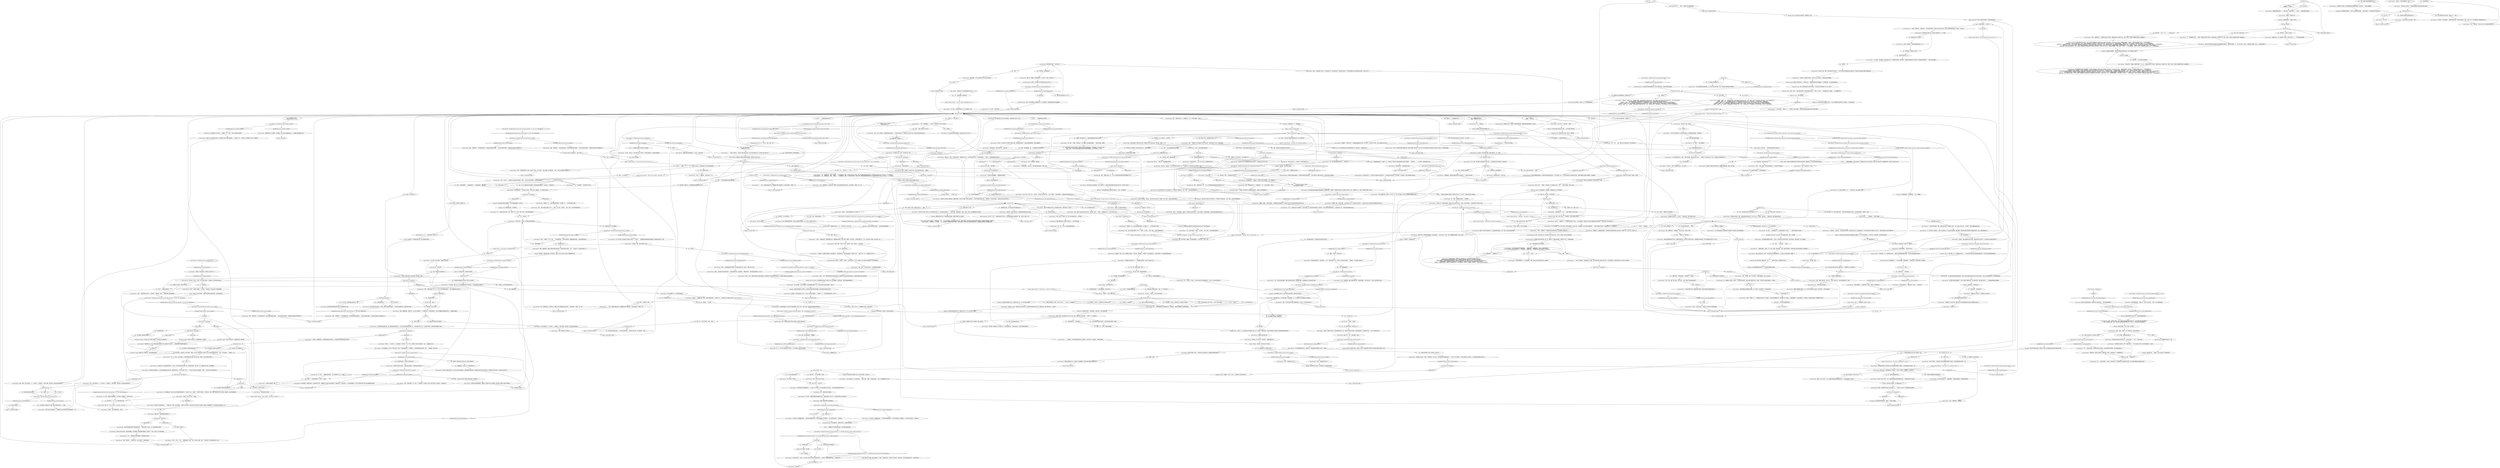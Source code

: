 # PIER / JOYCE REALITY HUB
# Reality hub
# ==================================================
digraph G {
	  0 [label="START"];
	  1 [label="input"];
	  2 [label="Joyce Messier: “他们说，对于我们这个时代那些*可怕的*问题，能在这里找到答案——这里的局势是最紧张的，断层也是最深的。”"];
	  3 [label="Joyce Messier: Variable[\"pier.jooyce_esprit_white_failed_once\"]"];
	  4 [label="Variable[\"pier.jooyce_esprit_white_failed_once\"]", shape=diamond];
	  5 [label="!(Variable[\"pier.jooyce_esprit_white_failed_once\"])", shape=diamond];
	  6 [label="Esprit de Corps: 西南方6公里外的地方——在野狗山谷——初级警员查德·提尔布鲁克瞄准了一只狂暴的黑狗，它正在草丛里舔舐伤口。"];
	  7 [label="You: “如果不能呢？”"];
	  8 [label="Joyce Messier: “哦，不，警探——不是的。关于灰域为数不多的可测量效果显示，它正在以一种未知的速率扩张。”"];
	  9 [label="Joyce Messier: “没错。关于灰域为数不多的可测量效果显示，它正在以一种未知的速率扩张。”"];
	  10 [label="You: “覆盖*一切*？不可能。那我们能去哪里……”"];
	  11 [label="Joyce Messier: “希望如此，真心的。如果我可以提个建议的话——坚持跟你的同事曷城一起行动。我调查过他，他是个很能干的人。与此同时……”"];
	  12 [label="Joyce Messier: “虽然我们一次只能了解一个基本现实。”她朝你微微点点头。"];
	  13 [label="Joyce Messier: Variable[\"yard.hanged_talk_wild_pale_yonder\"]"];
	  14 [label="Variable[\"yard.hanged_talk_wild_pale_yonder\"]", shape=diamond];
	  15 [label="!(Variable[\"yard.hanged_talk_wild_pale_yonder\"])", shape=diamond];
	  16 [label="Jump to: [REALIDAD HAB]"];
	  17 [label="Joyce Messier: “坚强起来，警官。”她以一种鼓舞的口吻说到。“你的同事，曷城警督——他很能干。我已经调查过他了。而且你还有我——我会尽我所能的协助你。”"];
	  18 [label="Suggestion: 好吧。你准备好。从第一个开始——你会表现出*不谙世事*的样子。"];
	  19 [label="Kim Kitsuragi: “这是很有教育意义的，谢谢你，夫人。我很肯定，我那位记忆受损的搭档还有*很多*问题要问……”他转向你。“……关于现实的一切更为基础的方面……”"];
	  20 [label="Kim Kitsuragi: “当然不会，”他摇摇头。“你*已经*很努力地走到这一步了——勤勉的小伙子会记得他们之前中断在什么地方。”"];
	  21 [label="Joyce Messier: “的确。我随时可以为你效劳。”"];
	  22 [label="Joyce Messier: Variable[\"pier.joyce_amnesia_known\"]"];
	  23 [label="Variable[\"pier.joyce_amnesia_known\"]", shape=diamond];
	  24 [label="!(Variable[\"pier.joyce_amnesia_known\"])", shape=diamond];
	  25 [label="You: “我希望能通过对现实本质的调查，最终能与我们的凶杀案调查接轨。它们就像是同一个案子的两个部分。”\n“我有一个理论：对现实本质的调查最终能与我们的凶杀案调查接轨。它们其实同属于一个案子。”"];
	  26 [label="Joyce Messier: IsKimHere()"];
	  27 [label="IsKimHere()", shape=diamond];
	  28 [label="!(IsKimHere())", shape=diamond];
	  29 [label="Untitled hub (03)"];
	  30 [label="Kim Kitsuragi: “是的！”警督向你走近一步，摩擦着双手。“有一个*陌生*的理由，不是吗？”"];
	  31 [label="You: “暂时先这些。”（暂时结束。）"];
	  32 [label="Jump to: [REALIDAD HAB]"];
	  33 [label="Joyce Messier: “是的——你和我属于主流文化。我们很普罗大众。收音机里的音乐，连锁餐厅的食物——对于那些穿着老太太破烂衣服的女孩来说，有些太*流行*了。”"];
	  34 [label="You: “迪斯科。”"];
	  35 [label="You: “所以我基本上就是资本的狗腿子了？”"];
	  36 [label="Joyce Messier: 她慢慢地点点头。"];
	  37 [label="Untitled hub (03)"];
	  38 [label="Joyce Messier: “当然，”她说到，显然一点也不惊讶。“如果你需要的话，我会一直在这里。”"];
	  39 [label="Kim Kitsuragi: “嗯，”警督一边看着自己的笔记，一边低吟着。"];
	  40 [label="Joyce Messier: “我不会把主权让渡给联盟。在马丁内斯不会——在斯特拉里斯或者德尔塔的滩头堡也不会。这不是为了我自己……”"];
	  41 [label="Kim Kitsuragi: “这是煽动性的言论，夫人，”金放下笔记，看了她一眼。"];
	  42 [label="Joyce Messier: 她想了想。“不过，你会没事的，别担心。”"];
	  43 [label="Jump to: [Revohub]"];
	  44 [label="Untitled hub (02)"];
	  45 [label="Conceptualization: 这是什么，这是什么，这是什么？你能*感觉*到——有什么东西正在一扇上锁的门背后推撞。你*必须*找到钥匙！"];
	  46 [label="You: “好吧……那这个灰域是*什么样*的？”"];
	  47 [label="You: “我真有那么笨拙吗？”"];
	  48 [label="Joyce Messier: 她停下来，慢慢地、悠然自得地喝了一大口茶水。“好吧，接下来是什么？”"];
	  49 [label="Joyce Messier: “啊，是的。我想这才是最重要的。对于我来说，我更像是一个*新时代*女性。”"];
	  50 [label="Jump to: [REALIDAD HAB]"];
	  51 [label="Joyce Messier: “那好吧。现实是个奇怪的地方——每天都在变得更奇怪。问吧，警官。我会尽我所能地帮你。”"];
	  52 [label="Joyce Messier: “不，警探，我们很安全。”她指向大海。“它是从那里开始的，北部6000公里以外的地方，南部、东部和西部甚至更远。你身处一个洲的中央。”"];
	  53 [label="You: “*你*不是普通旅客吗？”"];
	  54 [label="Jump to: [pale hub]"];
	  55 [label="Joyce Messier: “那种发展的其中一个直观结论就是：灰域会覆盖一切——不过这类言论大多是极端主义者发表的。”"];
	  56 [label="Joyce Messier: Variable[\"jam.paledriver_greeting_done\"]"];
	  57 [label="Variable[\"jam.paledriver_greeting_done\"]", shape=diamond];
	  58 [label="!(Variable[\"jam.paledriver_greeting_done\"])", shape=diamond];
	  59 [label="Endurance: 她的嘴角露出一个酸涩的笑容。一年比一年糟糕了。"];
	  60 [label="Volition: 好主意。问问他吧。他不会当众大吵大闹的。"];
	  61 [label="Joyce Messier: Variable[\"pier.joyce_kim_away_for_pale_question\"] == true  and  IsKimHere()"];
	  62 [label="Variable[\"pier.joyce_kim_away_for_pale_question\"] == true  and  IsKimHere()", shape=diamond];
	  63 [label="!(Variable[\"pier.joyce_kim_away_for_pale_question\"] == true  and  IsKimHere())", shape=diamond];
	  64 [label="Inland Empire: 这是你*必须*完成的一种思维。你在哪？"];
	  65 [label="Joyce Messier: IsTHCCooking(\"jamais_vu\")"];
	  66 [label="IsTHCCooking(\"jamais_vu\")", shape=diamond];
	  67 [label="!(IsTHCCooking(\"jamais_vu\"))", shape=diamond];
	  68 [label="Inland Empire: 目标是获得更深入的理解。"];
	  69 [label="Joyce Messier: IsKimHere()"];
	  70 [label="IsKimHere()", shape=diamond];
	  71 [label="!(IsKimHere())", shape=diamond];
	  72 [label="You: “*我*是什么？”"];
	  73 [label="You: “让我问你点别的。”"];
	  74 [label="Joyce Messier: “不知道这个地方是可以被原谅的。就像他们说的，这地方并不重要，甚至已经被遗忘——在革命中被炮火轰成了碎片。”她耸耸肩。“它有自己的魅力，只是现在已经不是它的时代了。”"];
	  75 [label="Periphery hub"];
	  76 [label="Joyce Messier: “哦，我们还差得远呢。关于……”她指向对岸，摩天大楼耸立的地方……"];
	  77 [label="You: “我都能理解。不知怎么的，好像变得更复杂了。”"];
	  78 [label="Joyce Messier: “当然。你会更*理性*一些，你是一个严肃的警探，正在调查一起名为*现实*的案件。说到这里——还有别的吗？”"];
	  79 [label="You: “瑞瓦肖公民武装？”"];
	  80 [label="Joyce Messier: “……而且，如果我们国家的执法人员需要基本现实方面的帮助——那我乐意效劳。”她鞠了一躬。"];
	  81 [label="Jump to: [REALIDAD HAB]"];
	  82 [label="You: “我有，呃，可以派对的地方。现在。”[离开。]"];
	  83 [label="Joyce Messier: “所有人都是掠夺者，亲爱的。对于*那一点*，没什么可以做的。这完全不过是你要去哪里磨牙的问题……”"];
	  84 [label="Untitled hub"];
	  85 [label="Joyce Messier: “极端自由主义，是一种自由主义的形式。起源于大革命。它……不是比较温和的那种。”"];
	  86 [label="Joyce Messier: “你没听见吗？”她摆出一副教育的姿势，点了点头：“我是禁忌沼泽的下界生物。我把国王推到一辆*粪車*下面，背叛了大革命。我这类人把国家拱手献给了金融殖民者……”"];
	  87 [label="Joyce Messier: “*哀悼*，”她断言到：“*即便是伟大的查尔梅与吉莱，也会悄悄混入歌德莱之家。*。”"];
	  88 [label="Untitled hub"];
	  89 [label="Authority: 对于那些越线和再次让城市陷入疯狂的人，这是一个合适的警告……"];
	  90 [label="Composure: 她意识到自己攥紧了那只小巧而冰冷的拳头，随之松开了。"];
	  91 [label="You: “等等，那是上面有邪恶猩猩的那个吗？”"];
	  92 [label="Joyce Messier: 她的目光回到了你身上。“把我们称之为动物还不够。甚至就连动物都不是动物。”"];
	  93 [label="You: “这个怎么样——它是个球。”"];
	  94 [label="You: “*地狱*是什么？”"];
	  95 [label="Jump to: [REALIDAD HAB]"];
	  96 [label="Kim Kitsuragi: “是的，”警督看了看表。“还有，我觉得今天受到的刺激已经差不多了。我们*的确*还有个案子要查呢。”\n“是的，”警督看了看表。“还有，我觉得今天受到的刺激已经差不多了。记住了——我们还有具尸体要调查呢。”"];
	  97 [label="Jump to: [REALIDAD HAB]"];
	  98 [label="Jump to: [REALIDAD HAB]"];
	  99 [label="Jump to: [REALIDAD HAB]"];
	  100 [label="pale hub"];
	  101 [label="Joyce Messier: IsNight()"];
	  102 [label="IsNight()", shape=diamond];
	  103 [label="!(IsNight())", shape=diamond];
	  104 [label="Kim Kitsuragi: “很好。”警督回来了。“你没有因此晕过去。也许我的担忧是毫无道理的……我们还在说现实内幕吗——或者现在应该做点实际的警察工作？”"];
	  105 [label="Jump to: [REALIDAD HAB]"];
	  106 [label="Conceptualization: 你看着这个世界，突然被一种奇怪的寒意包围。海浪轻轻摇晃着单桅帆船。仅此而已。"];
	  107 [label="You: “灰域是什么？”\n“现在只有我们俩——灰域*是*什么？”"];
	  108 [label="Logic: 存在的对立面。"];
	  109 [label="You: “跟世界相比，到底有多少灰域？”"];
	  110 [label="You: “还有……（指向北边）……那边？”"];
	  111 [label="Joyce Messier: “不过人类还是很难在不迷路的情况下穿越灰域。或者是不让我们的精神受损。”"];
	  112 [label="Joyce Messier: “影响很广泛。”"];
	  113 [label="Logic: 对于她来说更多——远远不止。"];
	  114 [label="You: “*你*不是普通旅客吗？”"];
	  115 [label="You: “他们……穿越它了吗？西部平原？”"];
	  116 [label="Joyce Messier: Variable[\"pier.joyce_amnesia_known\"]"];
	  117 [label="Variable[\"pier.joyce_amnesia_known\"]", shape=diamond];
	  118 [label="!(Variable[\"pier.joyce_amnesia_known\"])", shape=diamond];
	  119 [label="Untitled hub"];
	  120 [label="You: “有时候我会感觉到一个过去的模糊阴影，而且并不太好。”"];
	  121 [label="Visual Calculus: 消失了——就像表面之下掠过的一块石头。"];
	  122 [label="Inland Empire: *我们出发……*你看见被吊起来的男人嘴巴大张。"];
	  123 [label="Rhetoric: 我们有时间可以给你——告诉我你为什么需要*现实真相*。"];
	  124 [label="Volition: 看见没？他又能做什么。你是个成年人了。"];
	  125 [label="Untitled hub (02)"];
	  126 [label="Joyce Messier: “我很乐意效劳。”她在等待你的问题。"];
	  127 [label="Kim Kitsuragi: “我能不能建议*不要*现在全问出来？梅西耶夫人晚上也会在这里。明天也是。没错吧，夫人？”"];
	  128 [label="Joyce Messier: *“什么？”*她咯咯笑了，差点把茶水喷了出来。"];
	  129 [label="You: “我饮酒作乐了整整三天，现在我需要你来帮我解释这个世界。”"];
	  130 [label="Joyce Messier: “哦？”现在你真的激起她的好奇心了。“那是为什么？”"];
	  131 [label="Kim Kitsuragi: “你会发现他是*古老方式*的忠实粉丝。这是他当前*状况*的一部分。”"];
	  132 [label="You: “*急性脑病*是什么？”"];
	  133 [label="You: “什么——真的吗？”"];
	  134 [label="Jump to: [Encyclopedia: \"All right. We're in. I know these *...\"]"];
	  135 [label="Electrochemistry: 空中有一个火花，一条通电电线在风中飞舞——在你那宿醉未醒的大脑皮层里。然后，海风让它冷静了下来。"];
	  136 [label="Jump to: [REALIDAD HAB]"];
	  137 [label="Joyce Messier: “穿着老太太一样破旧衣服的那个女孩？”"];
	  138 [label="You: “是的。”"];
	  139 [label="You: “警察。”"];
	  140 [label="You: “*新时代*？”"];
	  141 [label="Kim Kitsuragi: “了解那三个法案是很好的，”警督抬起埋在笔记本里的头，“特别是我们在外面*维持治安*的时候。”"];
	  142 [label="Untitled hub"];
	  143 [label="Kim Kitsuragi: “那稍微*有点*夸大其词了，”警督插了一句。“事实上，这是一种互惠互利的安排。”"];
	  144 [label="Joyce Messier: “现在是……不重要的时候，警探。”她把手指放在嘴唇上，然后指向了你：“你和我出生在尘埃落定之后的时代，晚了千分之一秒。”"];
	  145 [label="You: “绝对是因为喝酒。”"];
	  146 [label="You: 把那种冲动从你脑海里抹去，回到现实中去。"];
	  147 [label="You: “我原谅你——不过只是因为你很有魅力。”"];
	  148 [label="Joyce Messier: Variable[\"pier.joyce_sugg_forgive_her\"]"];
	  149 [label="Variable[\"pier.joyce_sugg_forgive_her\"]", shape=diamond];
	  150 [label="!(Variable[\"pier.joyce_sugg_forgive_her\"])", shape=diamond];
	  151 [label="Joyce Messier: “没什么是确定的。它只会逐渐消逝……”她闭上双眼。“就像一个背弃誓言的爱人。现在，我们要回到现实上来吗？”"];
	  152 [label="Joyce Messier: “……而是为了我的女儿。我们有义务捍卫我们的主权。我们宁愿*烧毁*整个洲，也不愿让它落入他们手中。”"];
	  153 [label="Joyce Messier: “什么世界？”她那双逐渐黯淡的眼睛望向大海。“我猜你是指唯一的这个吧——物质的世界和与之对抗的灰域……”"];
	  154 [label="Joyce Messier: “星球的图像正在慢慢稳定地增加。在三大家之间，他们拼凑出一个深灰色的星冕。”"];
	  155 [label="Joyce Messier: “伟大的事情是很难实现的。到目前为止，我们都是在内部观察这个世界——间接的。”"];
	  156 [label="Empathy: 她似乎不相信你会没事。如果有什么的话，她正慢慢意识到你的状况到底有多严重。"];
	  157 [label="Kim Kitsuragi: “夫人，”他再次转向她，“请记住，你面对的是一个非常*敏感*和*容易被影响*的警官，他正从最近遭遇的医疗插曲中恢复呢。”"];
	  158 [label="Joyce Messier: Variable[\"pier.joyce_auth_kim_stops_palequesation\"]"];
	  159 [label="Variable[\"pier.joyce_auth_kim_stops_palequesation\"]", shape=diamond];
	  160 [label="!(Variable[\"pier.joyce_auth_kim_stops_palequesation\"])", shape=diamond];
	  161 [label="Perception (Sight): 夜晚地平线上闪耀的灯光，倒映在黑暗的海面上。"];
	  162 [label="Joyce Messier: 沉默无语。她放低了手。"];
	  163 [label="Joyce Messier: IsTaskActive(\"TASK.return_to_mhead_once_you_understand_reality\")--[[ Variable[ ]]"];
	  164 [label="IsTaskActive(\"TASK.return_to_mhead_once_you_understand_reality\")--[[ Variable[ ]]", shape=diamond];
	  165 [label="!(IsTaskActive(\"TASK.return_to_mhead_once_you_understand_reality\")--[[ Variable[ ]])", shape=diamond];
	  166 [label="Inland Empire: 似乎这是一件不言而喻的事情，超越了爱国主义。是一个事实。"];
	  167 [label="Joyce Messier: IsTHCPresent(\"jamais_vu\")"];
	  168 [label="IsTHCPresent(\"jamais_vu\")", shape=diamond];
	  169 [label="!(IsTHCPresent(\"jamais_vu\"))", shape=diamond];
	  170 [label="Joyce Messier: “当然可以。”她似乎稍微轻松了一些。"];
	  171 [label="Jump to: [REALIDAD HAB]"];
	  172 [label="Joyce Messier: “有人说损伤来源于极端的感官剥夺，其他人反驳说灰域是由衰变中的过往之信息*组成*的，他们认为它是稀薄的过去，而不是稀薄的物质。”"];
	  173 [label="You: “*你*被过度辐射过了吗？”"];
	  174 [label="Jump to: [pale hub]"];
	  175 [label="You: “那灰域学说改变了什么？”"];
	  176 [label="Joyce Messier: “灰域跟现实的比重是二比一——灰域要比物质更多。而且这个比例正在下滑。”"];
	  177 [label="Empathy: 有些保证是说给她自己听的，跟说给你听的一样。她一定有*很多*话要说。"];
	  178 [label="You: “我们还能继续坚持，本身就是我们对彼此信任的证明。”"];
	  179 [label="You: “你没必要担心的。”"];
	  180 [label="Kim Kitsuragi: “是的，好吧……”他想到。“我们其他人几千年都应付过来了，所以……”他看了看周围，有些不太自在。"];
	  181 [label="Joyce Messier: Variable[\"TASK.get_reality_lowdown_done\"]"];
	  182 [label="Variable[\"TASK.get_reality_lowdown_done\"]", shape=diamond];
	  183 [label="!(Variable[\"TASK.get_reality_lowdown_done\"])", shape=diamond];
	  184 [label="Encyclopedia: ORG：奥西登-瑞瓦肖-格拉德。"];
	  185 [label="Reaction Speed: 你应该问问灰域驾驶员。看看她有什么说法。"];
	  186 [label="Joyce Messier: Variable[\"pier.joyce_drama_realityinvestigation\"]"];
	  187 [label="Variable[\"pier.joyce_drama_realityinvestigation\"]", shape=diamond];
	  188 [label="!(Variable[\"pier.joyce_drama_realityinvestigation\"])", shape=diamond];
	  189 [label="Joyce Messier: “还*真是*求知欲爆棚呢——就像某种哲学警探！”"];
	  190 [label="Joyce Messier: “事实上，”她转向警督，“我听说一个特别现代化的哲学学校——名叫*卡佩里*——做过这种类比。可能并没有听起来的那么吸引人。”"];
	  191 [label="Kim Kitsuragi: “你会发现他不赞成异国智慧。这是他当前*状况*的一部分。”"];
	  192 [label="Joyce Messier: “某种……磷虾猎人？不对，等等……”乔伊斯扬起眉毛。“你是远古的废墟，是傲慢和衰败的象征，半浸在咸咸的海水里。”"];
	  193 [label="Joyce Messier: “啊！”她大大地张开双臂。“*这里*是圣吉莱纳路33A的码头，这里的居民很友好，租给我一个船位……”"];
	  194 [label="You: “所以，我们在一个重要地方的不重要地区？”"];
	  195 [label="Joyce Messier: “其实并不算是真正的大海。这里是瑞瓦肖海湾。海湾本身是汇入大海的。”"];
	  196 [label="You: “这座岛叫什么名字？”"];
	  197 [label="Joyce Messier: “也许吧。”她点点头，耳环也随之发出一阵声响。“我对知识的虚荣心，将会成为我的祸根。”"];
	  198 [label="Logic: 还有你躺进棺材时头上戴的那顶皇冠。"];
	  199 [label="Joyce Messier: “那些把头发染成奇怪颜色，穿着老年人衣服的年轻人比较愚蠢，他们的那点小叛逆不过是弄巧成拙罢了……”"];
	  200 [label="Joyce Messier: “啊，是的……”她看起来有些犹豫。“这并不是现实的*中心*，不是吗？”"];
	  201 [label="You: “我还是想知道。”"];
	  202 [label="Jump to: [REALIDAD HAB]"];
	  203 [label="Joyce Messier: “*完全正确*！”"];
	  204 [label="You: “这个缩写词——代表什么意思？”"];
	  205 [label="You: “所以我基本上打算避开这个话题，继续问调查过程中的下一个问题。”"];
	  206 [label="Joyce Messier: “而且，如果那些官方人士喝得太凶，需要别人帮忙回想起基本现实的时候——我乐意效劳。”她鞠了一躬，笑了。"];
	  207 [label="Half Light: 很尖锐。"];
	  208 [label="Conceptualization: 这是一句尤比萨特土话。你在冥冥之中辨认出这句引述。它出自一出戏剧，源于弗兰考格斯世纪……"];
	  209 [label="You: “那就这么定了。”"];
	  210 [label="Joyce Messier: “一个恰当的惩罚，”她假笑了一下。“不被原谅，那还不如遗忘。在欧佐纳尔和斯特拉里斯的*宫殿*为我们祈祷吧。”"];
	  211 [label="You: “你有女儿？”（推断。）"];
	  212 [label="Joyce Messier: IsKimHere()"];
	  213 [label="IsKimHere()", shape=diamond];
	  214 [label="!(IsKimHere())", shape=diamond];
	  215 [label="Joyce Messier: “我不了解那种规模的事情，我的专业是国家和贸易路线，在*一切*的一层或者好几层之下。”"];
	  216 [label="You: “真的吗？”"];
	  217 [label="Joyce Messier: “是的——这样我就能惹怒艾弗拉特，破坏他在这里的计划。我承认，我是个很小气的人。”"];
	  218 [label="Kim Kitsuragi: 警督沉默地观察着你们，调整了一下鼻梁上的眼镜。"];
	  219 [label="Joyce Messier: “历史，警探。他们建造了这座城市来*决定*历史——至少是我们在历史中那部分，我们的世纪。”"];
	  220 [label="Joyce Messier: Variable[\"pier.joyce_conceptualization_white_what_world\"]"];
	  221 [label="Variable[\"pier.joyce_conceptualization_white_what_world\"]", shape=diamond];
	  222 [label="!(Variable[\"pier.joyce_conceptualization_white_what_world\"])", shape=diamond];
	  223 [label="Jump to: [REALIDAD HAB]"];
	  224 [label="You: “明白了。那跟我说点别的吧。”"];
	  225 [label="Half Light: 你听见脉搏剧烈跳动的声音，空气突然变得刺痛和冰冷起来。"];
	  226 [label="Joyce Messier: “不是，无名的公民武装警探。我是*灰域商务舱*的成员。我能保持清醒，每年都要接受22天的灰域旅行训练。”"];
	  227 [label="Joyce Messier: Variable[\"pier.joyce_harrier\"]"];
	  228 [label="Variable[\"pier.joyce_harrier\"]", shape=diamond];
	  229 [label="!(Variable[\"pier.joyce_harrier\"])", shape=diamond];
	  230 [label="You: “这次的调查将会成为我的杰作。他们会因此而记住我的。我保证。”"];
	  231 [label="Logic: 你之前见过*其他*在灰域中*暴露*过的人。货車里那个灰头发的奇怪女人。"];
	  232 [label="You: “我们即将进入远方荒芜的灰域。”"];
	  233 [label="You: “你说得对，警督。我稍后再继续。”"];
	  234 [label="Joyce Messier: Variable[\"whirling.necktie_personified\"]  and  CheckEquipped(\"neck_tie\")"];
	  235 [label="Variable[\"whirling.necktie_personified\"]  and  CheckEquipped(\"neck_tie\")", shape=diamond];
	  236 [label="!(Variable[\"whirling.necktie_personified\"]  and  CheckEquipped(\"neck_tie\"))", shape=diamond];
	  237 [label="You: “我喝得太凶，把一切都忘光了，毫不夸张。”"];
	  238 [label="You: “我从一个乱七八糟的旅社房间里醒来，特别有超级明星那种范儿。在那之前，一切都是空白。”"];
	  239 [label="Empathy: 这人不容易感到迷惑，不过你做到了。"];
	  240 [label="You: “没时间解释了——赶紧把内幕告诉我。”"];
	  241 [label="Jump to: [Encyclopedia: \"All right. We're in. I know these *...\"]"];
	  242 [label="Joyce Messier: IsKimHere()"];
	  243 [label="IsKimHere()", shape=diamond];
	  244 [label="!(IsKimHere())", shape=diamond];
	  245 [label="Joyce Messier: “我从没听过跟*末日*有关的身体状况，不过现实是个奇怪的地方。问吧，警官——我会尽我所能地帮你。”"];
	  246 [label="Joyce Messier: “当然可以，”她甩了甩波浪卷的头发。“问什么都行。”"];
	  247 [label="You: “圣吉莱纳路33A是什么？”"];
	  248 [label="You: “所以，我们在边缘了？基本上没人？”"];
	  249 [label="Joyce Messier: “我觉得这么说很公平。马丁内斯……”她指向对岸，摩天大楼耸立的地方……"];
	  250 [label="Joyce Messier: “啊，是的——说回*内幕*。”"];
	  251 [label="You: “哪一种？”"];
	  252 [label="You: “所以我基本上就是外国利益的奴隶了？”"];
	  253 [label="Joyce Messier: IsKimHere()"];
	  254 [label="IsKimHere()", shape=diamond];
	  255 [label="!(IsKimHere())", shape=diamond];
	  256 [label="Joyce Messier: “他们把它叫做*国际区*——因为没有国家想声称对此负责。联盟失败的地方，RCM让它恢复了和平。一个不妥协气馁的公民主动权案例，”她笑了。“他们永远也不会原谅你们的。”"];
	  257 [label="Joyce Messier: “要么是减肥手术——要么就是长期饮酒。”"];
	  258 [label="Joyce Messier: Variable[\"pier.joyce_empathy_distance\"]"];
	  259 [label="Variable[\"pier.joyce_empathy_distance\"]", shape=diamond];
	  260 [label="!(Variable[\"pier.joyce_empathy_distance\"])", shape=diamond];
	  261 [label="Jump to: [REALIDAD HAB]"];
	  262 [label="You: “我的天啦！”（画一个十字。）“一个自由主义者！”"];
	  263 [label="Jump to: [Joyce Messier: \"\"Honestly...\" she pauses. \"I may ha...\"]"];
	  264 [label="Jump to: [Joyce Messier: \"\"When the dust settled, the liberal...\"]"];
	  265 [label="Joyce Messier: Variable[\"pier.cindy_first_greeting_pier_done\"]"];
	  266 [label="Variable[\"pier.cindy_first_greeting_pier_done\"]", shape=diamond];
	  267 [label="!(Variable[\"pier.cindy_first_greeting_pier_done\"])", shape=diamond];
	  268 [label="Joyce Messier: “这个*地方*是马丁内斯海岸上没有标记出来的一个小定居点……”她朝着被高度致癌屋顶材料覆盖的一堆煤渣砖住宅笔了个手势。"];
	  269 [label="Jump to: [Elysium Hub]"];
	  270 [label="Kim Kitsuragi: 金用眼角的余光瞥了你一眼。"];
	  271 [label="You: “是的——什么是灰域？”"];
	  272 [label="Joyce Messier: “当然了——随便问吧。”她似乎放松了一点。"];
	  273 [label="You: “等等，洲是什么？”"];
	  274 [label="You: 看着大海……"];
	  275 [label="Joyce Messier: 她注意到你的眼睛扫视着地平线，然后慢慢打破了沉默。"];
	  276 [label="Jump to: [Revohub]"];
	  277 [label="Jump to: [REALIDAD HAB]"];
	  278 [label="Jump to: [REALIDAD HAB]"];
	  279 [label="Esprit de Corps: 你说*离你很近的东西*的意思依然是个谜。这跟你无关。这跟*现实*有关。"];
	  280 [label="Jump to: [Joyce Messier: \"\"Okay.\" She concedes. \"The pale is...\"]"];
	  281 [label="You: “那是*一片灰域*，还是*灰域*？”"];
	  282 [label="Joyce Messier: “给灰域强加维度是有可能的——在现代，我们甚至可以压缩它的界限，将无线电波从一端传送到另一端。缩短路径。”"];
	  283 [label="Joyce Messier: “感觉很可怕。绝对的可怕。国际标准严令禁止普通旅客每年在灰域中的暴露时间超过6天……”"];
	  284 [label="Joyce Messier: Variable[\"pier.joyce_revolutionary_melancholy\"]"];
	  285 [label="Variable[\"pier.joyce_revolutionary_melancholy\"]", shape=diamond];
	  286 [label="!(Variable[\"pier.joyce_revolutionary_melancholy\"])", shape=diamond];
	  287 [label="Joyce Messier: “超现代穿越的迹象是*存在*的。要想成功穿越灰域，依靠的不仅仅是技术知识，还需要强化的精神准备。其中有些策略已经流传了千年已久。”"];
	  288 [label="Joyce Messier: “什么也没有。在灰域面前，我们还是有心无力。在穿越灰域方面唯一真正的进步，就是静风舰的速度可以将它穿透。这样就能减少暴露时间……之后的*影响*就越小。”"];
	  289 [label="You: “不记得。只有酒精的烟雾和眩晕。”"];
	  290 [label="You: “你说得对。它很迪斯科。”"];
	  291 [label="You: 保持沉默。"];
	  292 [label="Joyce Messier: “你说？”她在等待另一个术语。"];
	  293 [label="Untitled hub"];
	  294 [label="Joyce Messier: SetVariableValue(\"pier.joyce_found_out_pale_without_kim\", true) --[[ Variable[ ]]"];
	  295 [label="memory explain hub"];
	  296 [label="Kim Kitsuragi: “是的！”警督向你走近一步，摩擦着双手。“有一个*陌生*的理由，不是吗？”"];
	  297 [label="Jump to: [Encyclopedia: \"All right. We're in. I know these *...\"]"];
	  298 [label="Jump to: [Encyclopedia: \"All right. We're in. I know these *...\"]"];
	  299 [label="Joyce Messier: “你当然不是了，亲爱的。我只是很不擅长猜谜游戏。”"];
	  300 [label="Jump to: [Martinaise hub]"];
	  301 [label="Jump to: [REALIDAD HAB]"];
	  302 [label="Joyce Messier: “啊，是的。讨论基本现实能让人产生一种满足感。说吧。”"];
	  303 [label="Joyce Messier: IsTHCPresent(\"guillaume_le_million\")"];
	  304 [label="IsTHCPresent(\"guillaume_le_million\")", shape=diamond];
	  305 [label="!(IsTHCPresent(\"guillaume_le_million\"))", shape=diamond];
	  306 [label="Kim Kitsuragi: “是的，”警督向你走近一步，比了个手势，把你们俩都包围其中。“*我们*就是瑞瓦肖公民武装。”"];
	  307 [label="Joyce Messier: IsKimHere()"];
	  308 [label="IsKimHere()", shape=diamond];
	  309 [label="!(IsKimHere())", shape=diamond];
	  310 [label="You: “明白了。那就再问个问题。”"];
	  311 [label="Joyce Messier: “我*并不是*一个基本现实，”她笑了。"];
	  312 [label="Joyce Messier: “老实说……”她停顿了一下。“我甚至会更*倾向于*这样，让公社赢得胜利。谁知道呢？他们也许真能建设出更好的东西。不过他们没有，因为他们失败了。”"];
	  313 [label="Joyce Messier: “恐怕你会发现*每一个*女人都是魔女，警探。彼此之间只存在着*审美*意义上的差距。”"];
	  314 [label="Joyce Messier: “有些人会称之为*地狱*……”"];
	  315 [label="Joyce Messier: “不过你已经身处其中了，”她看看周围。“尽管有些嗑嗑绊绊，你还是做得很好啊。”"];
	  316 [label="Joyce Messier: “图像正在慢慢稳定地增加。在三个为科研作出贡献的大国之间，他们拼凑出一个深灰色的星冕。”"];
	  317 [label="Jump to: [You: \"\"Let me ask you something else.\"\"]"];
	  318 [label="You: “你看见什么？”"];
	  319 [label="You: “风吹拂过水面……”"];
	  320 [label="Empathy: 他刚才是不是……有些担心？担心你会发现一些可怕的事情？"];
	  321 [label="Joyce Messier: “我觉得你的同事不会喜欢那个的——他已经对这整个……练习……感到不耐烦了。”"];
	  322 [label="You: “这些我都不知道……”"];
	  323 [label="Joyce Messier: 她盯着你，头歪向一边，脸上的表情略显担忧。"];
	  324 [label="Untitled hub (06)"];
	  325 [label="You: “我想知道*你*是什么。”\n“说真的，我想知道*你*是什么。”"];
	  326 [label="You: 那个……（想想某些基础的东西）"];
	  327 [label="You: Variable[\"pier.joyce_conceptualization_white_what_world\"]"];
	  328 [label="Variable[\"pier.joyce_conceptualization_white_what_world\"]", shape=diamond];
	  329 [label="!(Variable[\"pier.joyce_conceptualization_white_what_world\"])", shape=diamond];
	  330 [label="Jump to: [Joyce Messier: \"\"You have mis-imagined it. I don't...\"]"];
	  331 [label="Jump to: [Joyce Messier: \"She looks up: \"It's like the crowni...\"]"];
	  332 [label="Joyce Messier: “深入肺腑，警官。”"];
	  333 [label="You: “它在萎缩。世界变得越来越大了。”"];
	  334 [label="You: “这一点也不极端。它一定会发生的。”\n“这一点也不极端。它知道一定会发生的。”"];
	  335 [label="Joyce Messier: “嗯……”她的眼睛紧绷。鱼尾纹蔓延开来。她在观察你：你那双充血的眼睛，还有肿胀的面孔。"];
	  336 [label="Joyce Messier: “是的。搭乘在飞艇内部，”她点点头。“这是个可怕的工作。自动化会废除掉它的，很快。”"];
	  337 [label="Joyce Messier: Variable[\"pier.joyce_inalnd_yonder\"]"];
	  338 [label="Variable[\"pier.joyce_inalnd_yonder\"]", shape=diamond];
	  339 [label="!(Variable[\"pier.joyce_inalnd_yonder\"])", shape=diamond];
	  340 [label="You: 在你谈论灰域的时候，让金回避一下。"];
	  341 [label="You: Variable[\"pier.joyce_volition_white_to_get_kim_to_step_away_pale_succeeded\"]"];
	  342 [label="Variable[\"pier.joyce_volition_white_to_get_kim_to_step_away_pale_succeeded\"]", shape=diamond];
	  343 [label="!(Variable[\"pier.joyce_volition_white_to_get_kim_to_step_away_pale_succeeded\"])", shape=diamond];
	  344 [label="Joyce Messier: Variable[\"TASK.ask_about_ruby_in_village\"]"];
	  345 [label="Variable[\"TASK.ask_about_ruby_in_village\"]", shape=diamond];
	  346 [label="!(Variable[\"TASK.ask_about_ruby_in_village\"])", shape=diamond];
	  347 [label="Joyce Messier: Variable[\"pier.joyce_savoir_return_without_kim\"]"];
	  348 [label="Variable[\"pier.joyce_savoir_return_without_kim\"]", shape=diamond];
	  349 [label="!(Variable[\"pier.joyce_savoir_return_without_kim\"])", shape=diamond];
	  350 [label="Joyce Messier: IsKimHere()"];
	  351 [label="IsKimHere()", shape=diamond];
	  352 [label="!(IsKimHere())", shape=diamond];
	  353 [label="Suggestion: 每个人都想谈论自己的事。她也会，迟早的事。"];
	  354 [label="Encyclopedia: ORG：奥西登-瑞瓦肖-格拉德。"];
	  355 [label="Joyce Messier: IsTaskActive(\"TASK.meet_lilienne_for_a_date\")--[[ Variable[ ]]"];
	  356 [label="IsTaskActive(\"TASK.meet_lilienne_for_a_date\")--[[ Variable[ ]]", shape=diamond];
	  357 [label="!(IsTaskActive(\"TASK.meet_lilienne_for_a_date\")--[[ Variable[ ]])", shape=diamond];
	  358 [label="You: “哲学家不都是警探吗？”"];
	  359 [label="Joyce Messier: IsKimHere()"];
	  360 [label="IsKimHere()", shape=diamond];
	  361 [label="!(IsKimHere())", shape=diamond];
	  362 [label="Joyce Messier: “为什么不呢？”她点了点头。“我听说一个特别现代化的哲学学校——名叫*卡佩里*——做过这种类比。可能并没有听起来的那么吸引人。”"];
	  363 [label="Joyce Messier: IsKimHere()"];
	  364 [label="IsKimHere()", shape=diamond];
	  365 [label="!(IsKimHere())", shape=diamond];
	  366 [label="You: “其实……这不是我需要你的内幕消息的原因。”"];
	  367 [label="Joyce Messier: IsKimHere()"];
	  368 [label="IsKimHere()", shape=diamond];
	  369 [label="!(IsKimHere())", shape=diamond];
	  370 [label="Kim Kitsuragi: “是的，”警督向你走近一步。“为什么不把你跟我说的那些话告诉梅西耶女士呢？”"];
	  371 [label="Joyce Messier: “一栋大革命前的房屋。你看，旧建筑叫做*房屋*，新建筑叫*大楼*。不过33A和33B并不*新*，它们很旧。”她抬头看着那破败的外观……"];
	  372 [label="Joyce Messier: “不。你根本不是在开玩笑，对吧？”她叹了口气。“好吧，问吧，警官——我会尽我所能地帮你。”"];
	  373 [label="You: “我本人就有迪斯科后遗症。”"];
	  374 [label="Conceptualization: 当然——没时间搭理什么愚蠢的亚文化了。还有更紧迫、跟现实更密切相关的问题需要问。"];
	  375 [label="You: “我们学到了——另一个关于基本现实的术语。”"];
	  376 [label="Joyce Messier: “新时代，一个文化时代——它沉迷的那个十年的名字，叫三十年代。它起源于大革命之后的瑞瓦肖。它是……极端自由主义的。”"];
	  377 [label="You: “所以你是说他*没有*消失在一阵星尘中？”（总结。）"];
	  378 [label="Encyclopedia: 出于某种原因，你的脑子里是一个名副其实的*仓库*，里面塞满了纪尧姆·列米利翁的歌词，琐事和杂闻。不过还是等你一个人的时候再探索吧，也许可以在镜子前面？现在讨论会偏离现实内幕的。"];
	  379 [label="You: “所以基本上可以说我是好人了？”"];
	  380 [label="Joyce Messier: “请允许我总结一下：你是*谁*——在我看来——你是个警察。瑞瓦肖唯一合法的执法机构的成员……”"];
	  381 [label="Joyce Messier: “很高兴能帮到你——用我仅有的一点知识……还有别的吗？”"];
	  382 [label="Joyce Messier: “很高兴能帮到你——用我仅有的一点知识。我还有什么能帮你的吗？”"];
	  383 [label="Jump to: [REALIDAD HAB]"];
	  384 [label="You: “我知道你对我抱有极大的兴趣。我不会让你失望的。”"];
	  385 [label="Joyce Messier: “不，”她慢慢地摇了摇头。“不像我。我是禁忌沼泽的下界生物。我把国王推到一辆*粪車*下面，背叛了大革命。我这类人把国家拱手献给了金融殖民者……”"];
	  386 [label="Joyce Messier: “……偷窃，谋杀和毁灭？”她极快地岔开了话题。“他们说现在我们已经做了超过40年。也许会有遗憾，不过我已经完成了自己在这个世纪的使命……”"];
	  387 [label="Jump to: [REALIDAD HAB]"];
	  388 [label="Joyce Messier: “我猜他们就像你我一样。生物体不认同抽象概念。极乐世界是为特别的生物而存在的。”"];
	  389 [label="Joyce Messier: “很抱歉，亲爱的，”她看了看周围。“急性脑病听起来的确很吓人。就连科学实证主义都不能完全确信我们面对的东西……”"];
	  390 [label="Joyce Messier: Variable[\"TASK.ask_about_ruby_in_village\"]"];
	  391 [label="Variable[\"TASK.ask_about_ruby_in_village\"]", shape=diamond];
	  392 [label="!(Variable[\"TASK.ask_about_ruby_in_village\"])", shape=diamond];
	  393 [label="Joyce Messier: “事实上，有的。当那边的莉莉恩小姐告诉我这些女人把新鲜农产品卖给德尔塔的餐馆之后，我的脑子里确实出现过这种想法。”"];
	  394 [label="Shivers: 一阵颤栗让你手臂背面的毛发直立。海风吹拂过海湾的表面。"];
	  395 [label="Joyce Messier: 她抬头仰望：“就好像是给这个世界戴上了一顶王冠。很疯狂。很*迪斯科*。你会喜欢的。”"];
	  396 [label="Untitled hub (03)"];
	  397 [label="You: “好吧，忘了这些事吧。我想问点别的。"];
	  398 [label="Joyce Messier: “从严格意义上讲，灰域，不是*现实*的一部分……”"];
	  399 [label="Joyce Messier: “我们继续说点别的吧，好吗？”她靠在栏杆上：“你可以问我这个世界上*任何*其他的事情。什么都行。”"];
	  400 [label="Savoir Faire: 你应该之后再偷偷溜回来，等警督*不在*这里的时候……除非你能说服他回避？"];
	  401 [label="Joyce Messier: “它是现实的反面。”"];
	  402 [label="You: “好吧，那就换个话题。”"];
	  403 [label="Untitled hub (04)"];
	  404 [label="Encyclopedia: 梅斯克联邦共和国——世界上领土面积最大的国家——最近已经陷入了一种特别虚无主义的民族主义。"];
	  405 [label="Joyce Messier: Variable[\"pier.joyce_amnesia_known\"]"];
	  406 [label="Variable[\"pier.joyce_amnesia_known\"]", shape=diamond];
	  407 [label="!(Variable[\"pier.joyce_amnesia_known\"])", shape=diamond];
	  408 [label="You: “请让我们回到现实吧。”（总结。）"];
	  409 [label="You: “距离世界尽头6000公里？”"];
	  410 [label="Joyce Messier: “是的——那就够了。很多城市建造的要*更近*一些。”"];
	  411 [label="Rhetoric: 这里面有一个很狡猾的冠词……"];
	  412 [label="Joyce Messier: 她闭上眼睛，重重地呼出一口气：“……会是你所见过的，最*迪斯科*的东西。”"];
	  413 [label="Joyce Messier: “*灰域学说*，”她纠正到，“是对灰域的科学研究。或者它最近的迭代，由格拉德提出的。针对灰域的研究可以追溯到6,000年前——佩里卡纳西斯人将它称为西部平原。”"];
	  414 [label="You: “它在生长。灰域变得越来越多了。”"];
	  415 [label="Joyce Messier: “大部分人——以及大多数私人和政府部门组织；整个人类文明，甚至是宗教——都在寻找有效的方式来忽略，或者是低调处理这种知识。”"];
	  416 [label="You: “你说得对。这些对我来说都是全新的。”"];
	  417 [label="Joyce Messier: “出于好奇……告诉我——你怎么*看待*灰域？”"];
	  418 [label="You: “我有什么资格去想*任何事*呢？”"];
	  419 [label="Volition: 是啊，你还是无法克服害怕某些不好的事会发生的恐惧。他明确说过，你今天受到的刺激已经够多了。"];
	  420 [label="Kim Kitsuragi: “好吧，”他收起笔记本走开了。"];
	  421 [label="You: “现在——灰域是什么？”"];
	  422 [label="Joyce Messier: “祝好运，警探们。”她点头向你道别。"];
	  423 [label="Jump to: [REALIDAD HAB]"];
	  424 [label="Kim Kitsuragi: “是的，*全部*都是。”"];
	  425 [label="Joyce Messier: “可能有*一些*警探不是哲学家。”"];
	  426 [label="Joyce Messier: IsKimHere()"];
	  427 [label="IsKimHere()", shape=diamond];
	  428 [label="!(IsKimHere())", shape=diamond];
	  429 [label="Joyce Messier: IsKimHere()"];
	  430 [label="IsKimHere()", shape=diamond];
	  431 [label="!(IsKimHere())", shape=diamond];
	  432 [label="Jump to: [memory explain hub]"];
	  433 [label="You: “是的，精神追求听起来像是我正在做的事。”"];
	  434 [label="Jump to: [memory explain hub]"];
	  435 [label="You: “你提到了大海。这是什么海？”"];
	  436 [label="Empathy: 她笔直的身体中生出一阵短暂而激烈的渴望，她眼睑下瞳孔的小点在摇晃。"];
	  437 [label="You: “你是个很聪明的女人。”"];
	  438 [label="Logic: 你自己也不傻啊。"];
	  439 [label="Joyce Messier: Variable[\"pier.joyce_logic_reallysmart\"]"];
	  440 [label="Variable[\"pier.joyce_logic_reallysmart\"]", shape=diamond];
	  441 [label="!(Variable[\"pier.joyce_logic_reallysmart\"])", shape=diamond];
	  442 [label="You: “等等——纪尧姆·列米利翁？我刚还在想这家伙呢！他到底怎么了？”"];
	  443 [label="Joyce Messier: “恐怕没有，不过话说回来——谁都不能完全肯定。这也是他*奥秘*的一部分。找别人问问，也许你能知道一种更香槟色的说法……”"];
	  444 [label="Joyce Messier: “你是个货真价实的道德卫士。联盟政府会为你不插手政治的态度而喝彩的。不过……”"];
	  445 [label="Joyce Messier: “你的角色一点也不*基本*，警探。RCM把一切都保持在这个表面上的*永久*临时统治者喜欢的样子，这是一个不争的事实……”她靠近了一些。"];
	  446 [label="Joyce Messier: “不过，另一方面——我了解这些人。我每天都跟他们打交道。我可以告诉你，亲爱的，他们可不是你们的粉丝。”"];
	  447 [label="Joyce Messier: “大革命，”她说到。"];
	  448 [label="Joyce Messier: “那是一种神经障碍，是因为大脑缺乏维他命B导致的。症状就包括逆行性遗忘。它还……挺严重的——你应该好好检查一下。”"];
	  449 [label="Electrochemistry: 归结起来就是这个叫*现实*的东西很愚蠢。离开这个地方，抓起一瓶酒，把这些破烂事都灌到喉咙里去吧。"];
	  450 [label="You: “我原谅你。”"];
	  451 [label="You: “极乐世界……这个世界需要一个爱称。”"];
	  452 [label="You: “听起来不像是我想去的那种迪斯科。”"];
	  453 [label="You: “灰域……？还有你说的*星冕*是什么意思？”\n“你说的*星冕*是什么意思？”"];
	  454 [label="Joyce Messier: “大片的水域，森林覆盖的表面……城市所在地那密集的灯光。你见过那些画面，我们都看过——这个世界已经足够了，”她总结到。"];
	  455 [label="You: “我脑子里有一个清晰的画面了。我们继续下一个话题吧。”"];
	  456 [label="You: “我不在乎迪斯科，我只在乎公社。”"];
	  457 [label="Joyce Messier: “当然了，警督，”她鞠了一躬，然后转向你。“我们试试别的吧。”"];
	  458 [label="You: ”你说它不是*现实*的一部分是什么意思？”"];
	  459 [label="Joyce Messier: “距离世界中心22公里。那块烙铁就是世界银行大楼。底层是INSURCOM——*联盟政府*伊苏林迪任务指挥中心。”"];
	  460 [label="Joyce Messier: Variable[\"pier.joyce_kim_away_for_pale_question\"] == true  and  IsKimHere()"];
	  461 [label="Variable[\"pier.joyce_kim_away_for_pale_question\"] == true  and  IsKimHere()", shape=diamond];
	  462 [label="!(Variable[\"pier.joyce_kim_away_for_pale_question\"] == true  and  IsKimHere())", shape=diamond];
	  463 [label="Jump to: [REALIDAD HAB]"];
	  464 [label="Joyce Messier: “奥西登国家。或者是来自塞美尼和伊尔玛的移民工人，这取决于你的信仰。”"];
	  465 [label="You: “对立面……”"];
	  466 [label="Joyce Messier: “没错——存在的对立面。”外面很冷，她拉紧了脖子周围的兜帽。"];
	  467 [label="Joyce Messier: Variable[\"pier.joyce_rhetoric_article\"]"];
	  468 [label="Variable[\"pier.joyce_rhetoric_article\"]", shape=diamond];
	  469 [label="!(Variable[\"pier.joyce_rhetoric_article\"])", shape=diamond];
	  470 [label="You: “这是谁说的，又是谁反驳的？”"];
	  471 [label="Jump to: [Joyce Messier: \"She's looking out toward the sea, w...\"]"];
	  472 [label="Jump to: [pale hub]"];
	  473 [label="Joyce Messier: “你是第一次听到这些吗？你真的什么都不记得了？”"];
	  474 [label="You: 吞咽。"];
	  475 [label="Kim Kitsuragi: “很好。”警督回来了。“你没有因此晕过去。也许我的担忧是毫无道理的……我们还在说现实内幕吗——或者现在应该做点实际的警察工作？”"];
	  476 [label="Inland Empire: 深橙色的火焰倒映在她绿色的眼睛里。那是海洋上的石油火焰。"];
	  477 [label="Inland Empire: 那个可怜女人要告诉你的故事，肯定是你想象不到的……"];
	  478 [label="Conceptualization: 怀疑在你的脑海完整成形——那种奇异的感觉依然留存着——不过还是缺了点什么。你已经仔细考虑过*旧事如新*的思维，但是你的概念化技能还不够细致，无法理解它……"];
	  479 [label="Jump to: [Untitled hub (03)]"];
	  480 [label="Joyce Messier: 她聚精会神地点点头。"];
	  481 [label="You: “这个*世界*是什么？”\n“再跟我说说这个世界？”"];
	  482 [label="Joyce Messier: “我相信，大部分都是城市的资产阶级。这里曾经是*优质*房地产。在大炮削掉了4层或者5层楼之前……”"];
	  483 [label="Logic: 她指的是跟你相当的年纪。"];
	  484 [label="Jump to: [Martinaise hub]"];
	  485 [label="You: “我也是。”"];
	  486 [label="Joyce Messier: “这是你自己的想法，警官。我在某些部分是很出名的。至于这个地方，你说得对。我们的确……”她指向对岸，摩天大楼耸立的地方……"];
	  487 [label="Joyce Messier: “看起来像是一个沉闷又反叛的青少年*亚文化*团体成员。”"];
	  488 [label="Conceptualization: 突然间，你不确定*自己*到底是不是主流文化的一员……"];
	  489 [label="Kim Kitsuragi: “我这位现实障碍的同事并不是很离经叛道……”警督又回到了对话中——他一直在整理自己的笔记。"];
	  490 [label="You: “明白了——我们回到现实中心，继续下一个话题。”"];
	  491 [label="You: “那这就是*我是谁*部分的答案了。”"];
	  492 [label="Rhetoric: 以防他之后垮台，毁掉整个投资组合。"];
	  493 [label="You: “你有掠夺成性的倾向。”"];
	  494 [label="You: “想要……搞破坏？”"];
	  495 [label="Jump to: [REALIDAD HAB]"];
	  496 [label="Joyce Messier: “出于对我们最高统治者的尊重，这个永恒的*临时代理*政府，将马丁内斯变成大炮效能纪念碑的政府……”"];
	  497 [label="You: “那个爱称是什么？”"];
	  498 [label="Inland Empire: 她脑子里的照相机在水面滑翔而过。"];
	  499 [label="Suggestion: 但是……她想告诉你。"];
	  500 [label="Joyce Messier: “*洲*是一个梅西纳词语，意思是物质的大陆，四周都被灰域包围。还可以叫做：隔离带，或者大陆块。以前我们相信只有一个洲。在过去的四个世纪里，我们发现了七座……”"];
	  501 [label="Jump to: [REALIDAD HAB]"];
	  502 [label="Shivers: 是瑞瓦肖。"];
	  503 [label="You: “*灰域学说*是什么？”"];
	  504 [label="Joyce Messier: “哦，是的……”她的肺部泄了气，话语听起来像是一声叹息，“……对我们来说真是*太*困难了。”"];
	  505 [label="Empathy: 也许这就解释了她为什么会在大革命之后离奇憔悴？某种退化的早期记忆……"];
	  506 [label="Joyce Messier: “你真的不知道。这对调查来说*不是*什么好事，警探。如果你连这个都不知道……”话说了一半，她就停住了。"];
	  507 [label="You: “那会是一场操蛋的大灾难，我知道的。那些人都会死。”"];
	  508 [label="Volition: ……就是你想要做的。但你应该这样吗？金明确说过你不应该了解这件事。如果它会让你发疯呢？或者是精神紧张？*或者*让你再次失去记忆？"];
	  509 [label="Jump to: [memory explain hub]"];
	  510 [label="Rhetoric: 他这是在讽刺。"];
	  511 [label="Kim Kitsuragi: “这是无可厚非的——不过*也许*不要一口气把糖果全部吃完？”"];
	  512 [label="Joyce Messier: IsKimHere()"];
	  513 [label="IsKimHere()", shape=diamond];
	  514 [label="!(IsKimHere())", shape=diamond];
	  515 [label="You: “现在是什么时候？”\n“再跟我说说现在是什么时候？”"];
	  516 [label="You: “继续猜。”"];
	  517 [label="Joyce Messier: “是的。我们在一座海中小岛。世界上最大面积的水域——伊苏林迪。”"];
	  518 [label="You: “好吧，现在重新解释一遍——不过要按照给小孩解释的方式。”"];
	  519 [label="Joyce Messier: “你可以想象得到，它包含了*大量*的派对。而且*一切*都是香槟色的。从外表看来——应该就是你刚成年的时候。现在……”她看着你，扬起了眉头。"];
	  520 [label="You: “那就说回那些基本现实吧。”"];
	  521 [label="You: “为什么？”"];
	  522 [label="Jump to: [Joyce Messier: \"\"Be my guest.\" She takes a sip from...\"]"];
	  523 [label="Joyce Messier: Variable[\"pier.joyce_timehub_reached\"]"];
	  524 [label="Variable[\"pier.joyce_timehub_reached\"]", shape=diamond];
	  525 [label="!(Variable[\"pier.joyce_timehub_reached\"])", shape=diamond];
	  526 [label="You: “你是什么？”\n“别再回避了——你是什么？”"];
	  527 [label="Untitled hub (02)"];
	  528 [label="Joyce Messier: “当一切尘埃落定，唯一只剩下自由主义者在收拾残局。由于得以幸存，他们被赋予了巨大的权利去塑造未来……”她的目光飘向了德尔塔。“这就是我们的上一代达成的目标。”"];
	  529 [label="Electrochemistry: 在她那防水雨衣和丝绸衬衫下面，是一具吸收了12号香水味的躯体。你突然对它产生了一种熟悉的感觉。"];
	  530 [label="You: “谢谢。好吧。”"];
	  531 [label="Joyce Messier: “这个地方需要一个能干的管理者。还有很多要做的事情。不过，我永远也抽不出这种时间来的，不是吗？”"];
	  532 [label="Joyce Messier: “大片的水域，森林覆盖的表面……城市所在地那密集的灯光。你见过那些画面，我们都看过——这个世界已经足够了，”她总结到。"];
	  533 [label="Untitled hub"];
	  534 [label="Joyce Messier: “警督说得对，我们换个话题吧？”她朝你使了个眼色：“你想知道什么？任何事情都可以！”"];
	  535 [label="Inland Empire: 水，光……仿佛你是*第一次*看见一样……"];
	  536 [label="Joyce Messier: IsMorning()"];
	  537 [label="IsMorning()", shape=diamond];
	  538 [label="!(IsMorning())", shape=diamond];
	  539 [label="Perception (Sight): 地平线上闪烁的灯光，就像星球弧线上方的晚星。"];
	  540 [label="pale isola tiny hub"];
	  541 [label="Joyce Messier: “尽管我劣迹斑斑，希望我们可以维持朋友关系。还有我背叛宗主国和大革命的行为。”\n“尽管我深刻地感觉到需要渗透和背叛大革命，希望我们还能继续维持朋友关系。然后诱使你为金融*服务*。”\n“尽管我劣迹斑斑，还有我对弑君和同性恋的喜爱，希望我们可以维持朋友关系。我可以向你保证，失去主权从来都不是我们的计划。”\n“尽管我劣迹斑斑，希望我们可以维持朋友关系。还有我那令人不安的自由主义凭证。计划本来并不是这个样子的。”\n“希望如此。尽管我劣迹斑斑，希望我们可以维持朋友关系。还有这里发生的一切疯狂，杀戮和财产转移事件。*计划自始自终*都不是这样的。”"];
	  542 [label="You: “那有什么好笑的？”"];
	  543 [label="Joyce Messier: “没什么，没什么，只是……”她擦掉眼角的一滴泪。“真的，就这些。制服，语言……我们再说个关于现实的问题吧，好吗？”"];
	  544 [label="You: 那个……（想起跟你很亲近的东西）"];
	  545 [label="You: Variable[\"pier.joyce_esprit_service_history\"]"];
	  546 [label="Variable[\"pier.joyce_esprit_service_history\"]", shape=diamond];
	  547 [label="!(Variable[\"pier.joyce_esprit_service_history\"])", shape=diamond];
	  548 [label="Conceptualization: 它就在你的舌尖——已经存在于你脑海中的某种*怀疑*——只是目前还没完全成形。你必须等待，之后再回来，等到*旧事如新*思维完成。"];
	  549 [label="Conceptualization: 这一切……是什么？味道，声音，空气？"];
	  550 [label="Joyce Messier: “很难描述——或者甚至是测量——某种基本特性是悬停特性之存在的东西：物理学上的，认识论上的，语言学上的……”"];
	  551 [label="You: “这种过度辐射的感觉是怎么样的？”"];
	  552 [label="Inland Empire: 她被过度辐射了。而且还远不止此。"];
	  553 [label="You: “我开始有些了解自己是谁了。但是，不，我不知道这个。”"];
	  554 [label="Joyce Messier: “告诉我——你怎么*看待*灰域？”"];
	  555 [label="You: “*货車司机*会穿越灰域吗？”"];
	  556 [label="Joyce Messier: “看起来你不像是*在做*同样的事。我的建议是很真诚的，警探。好好活着。”"];
	  557 [label="You: “金，我能跟这位夫人单独聊几分钟吗？”"];
	  558 [label="You: “不过，如果我不一口气问完的话，不会太*懒散*了吗？”"];
	  559 [label="You: “发生了一起超自然事件。”（指着你的脑袋。）“在我的脑袋里——因为酗酒。”"];
	  560 [label="Kim Kitsuragi: “不要焦虑，夫人。他的功能还是很完美的。他只需要一点……关于所有现实的*内幕*。”"];
	  561 [label="Joyce Messier: Variable[\"pier.joyce_rhet_philosodetective\"]"];
	  562 [label="Variable[\"pier.joyce_rhet_philosodetective\"]", shape=diamond];
	  563 [label="!(Variable[\"pier.joyce_rhet_philosodetective\"])", shape=diamond];
	  564 [label="Kim Kitsuragi: “你会发现*大部分*事情都跟即将到来的末日有关。这是他当前*状况*的一部分。”"];
	  565 [label="You: “瑞瓦肖是一个什么样的城市？”"];
	  566 [label="You: “好吧，那是马丁内斯。那*瑞瓦肖*是什么？”（继续。）"];
	  567 [label="Joyce Messier: 她打开了话匣子：“这里曾经是一个省，一个工人的度假胜地，直到这座城市将它吞没，大炮将它摧毁。现在芦苇丛才是这场演出真正的明星。沿着海岸线走得越远，就越荒凉。”\n她打开了话匣子：“这里曾经是一个大行政区，一个工人的度假场，直到瑞瓦肖城将它吞噬，大炮将它摧毁。现在芦苇丛才是这幕历史剧的主角，沿着海岸线走得越远，景象就越为荒凉。”"];
	  568 [label="You: “你十几岁的时候来过这里？”"];
	  569 [label="You: “那是什么？”（指向骷髅头辛迪。）"];
	  570 [label="You: “亚文化？”"];
	  571 [label="Joyce Messier: “那些日子早已经离我远去了……”她看向内陆，带着一丝苦涩的哀伤。“甚至在30年代初期，我会说自己是个更*新时代*的姑娘。迪斯科并不是最重要的，不过对我来说仍然有愉悦的一面。”"];
	  572 [label="Joyce Messier: “纪尧姆·列米利翁不是说过：*如果你能记起新时代，那你根本没经过新时代？*”"];
	  573 [label="Jump to: [REALIDAD HAB]"];
	  574 [label="Joyce Messier: “总之，”她总结到。“我们还可以讨论什么其他的基本现实呢？”"];
	  575 [label="Joyce Messier: “大革命之后瑞瓦肖事实上的执法机构，仅此而已，警探。”"];
	  576 [label="Joyce Messier: “RCM的职责是由紧急法案、旅人法案和食品法案界定的——这三项法律让这座城市保持着一种——我们就实话实说了吧——自由放任的状态，这样外国资本就能从中受益。”"];
	  577 [label="rcm hub"];
	  578 [label="Kim Kitsuragi: “瑞瓦肖人可以守护瑞瓦肖的和平，而联盟也不必担心瑞瓦肖再起波澜……”他咳嗽了几声。“不管怎么说，很抱歉打扰了你们。请继续吧。”"];
	  579 [label="Empathy: 她用简短、冷静的语言表达了自己的想法，尽量不让自己过于深入地了解这个倒霉警探的状况。"];
	  580 [label="Composure: 她翘起嘴角笑了，暴露出一颗犬牙。"];
	  581 [label="You: “厉害。我本人也挺*自由*的。”"];
	  582 [label="Joyce Messier: “你能*自由*到把自己的家园拱手送到金融殖民者的嘴边吗？”她看着你的眼睛。“不，我不这么觉得。告诉我——既然我已经*暴露*了自己——你会感到憎恶吗？”"];
	  583 [label="You: “*你*会做出不同的选择吗？”"];
	  584 [label="You: “我觉得我还没有了解全面情况。”"];
	  585 [label="You: “间接从内部观察？那这个世界是什么*形状*的？”"];
	  586 [label="Joyce Messier: “是的。”她停顿了一下。“灰域覆盖了表面大约72%的面积。它们是灰色的耀斑和日珥，甚至是整个洲上的弧线……图像是模糊的，不过如果里面有一个球体的话，看起来肯定是很久以前就断裂了的样子。”"];
	  587 [label="You: “好吧。然后一切都会好起来吗？”"];
	  588 [label="You: “一个断裂的星冕感觉不会让任何人联合在*一起*。”"];
	  589 [label="Cindy the SKULL: “啪嗒-啪嗒！”在一个摇摇欲坠的阳台上，骷髅头辛迪恶狠狠地瞪着乔伊斯，手中的红色漆刷紧握在喉咙旁边……"];
	  590 [label="Cindy the SKULL: “啪嗒-啪嗒！”在一个摇摇欲坠的阳台上，一个衣着古怪的年轻女孩正恶狠狠地瞪着乔伊斯，手中的红色漆刷紧握在喉咙旁边……"];
	  591 [label="Joyce Messier: Variable[\"pier.joyce_inland_mindcamera\"]"];
	  592 [label="Variable[\"pier.joyce_inland_mindcamera\"]", shape=diamond];
	  593 [label="!(Variable[\"pier.joyce_inland_mindcamera\"])", shape=diamond];
	  594 [label="Shivers: 这个世界是一个宗主国"];
	  595 [label="Joyce Messier: Variable[\"pier.joyce_concept_bestworld\"]  or  Variable[\"pier.joyce_shivers_world_suzerainty\"]"];
	  596 [label="Variable[\"pier.joyce_concept_bestworld\"]  or  Variable[\"pier.joyce_shivers_world_suzerainty\"]", shape=diamond];
	  597 [label="!(Variable[\"pier.joyce_concept_bestworld\"]  or  Variable[\"pier.joyce_shivers_world_suzerainty\"])", shape=diamond];
	  598 [label="Jump to: [Untitled hub]"];
	  599 [label="Jump to: [Untitled hub]"];
	  600 [label="Joyce Messier: “很抱歉，警探，”她环顾四周。“从哲学的意义上讲——听起来肯定*特别吓人*。就连科学实证主义都不能完全确信我们面对的东西……”"];
	  601 [label="Joyce Messier: IsKimHere()"];
	  602 [label="IsKimHere()", shape=diamond];
	  603 [label="!(IsKimHere())", shape=diamond];
	  604 [label="You: “我不要。我想知道灰域是什么。”"];
	  605 [label="Savoir Faire: 你应该偷偷溜回来——稍晚一些，当他*不在*的时候……除非，你可以说服他回避？"];
	  606 [label="Perception (Sight): 地平线上闪烁的灯光，就像星球弧线上方的晨星。"];
	  607 [label="Joyce Messier: Variable[\"TASK.ask_about_ruby_in_village\"]"];
	  608 [label="Variable[\"TASK.ask_about_ruby_in_village\"]", shape=diamond];
	  609 [label="!(Variable[\"TASK.ask_about_ruby_in_village\"])", shape=diamond];
	  610 [label="You: “瑞瓦肖为什么伟大？”"];
	  611 [label="You: “好吧。*谁*建造了这座城市？”"];
	  612 [label="Jump to: [Untitled hub]"];
	  613 [label="You: “如果我们被灰域包围，你又是怎么在一个个洲之间往来的呢？”"];
	  614 [label="Untitled hub"];
	  615 [label="Esprit de Corps: 该死，你是个成年人了，警督想到。不应该*保护欲*过剩的。"];
	  616 [label="Encyclopedia: 好吧。我们开始吧。我知道*一切*看起来都很好，不过先从第一个开始，好吧。"];
	  617 [label="Inland Empire: 广阔，冷淡，不可知。在你的视线里来来去去。"];
	  618 [label="Joyce Messier: “太棒了。”"];
	  619 [label="Joyce Messier: “这个……*现实*？”她拉紧了脖子周围的兜帽。"];
	  620 [label="You: “通过了解这个世界，希望我能更了解自己一些。”"];
	  621 [label="Composure: 她尝试判断你是否在蒙骗她——不烦不燥是很容易的。你*没有*。"];
	  622 [label="Joyce Messier: “这么急性的脑病……似乎是不太可能的。”她放下饮品，凝视着你。“你一定是在开玩笑吧……”"];
	  623 [label="Perception (Sight): 一个眼神。他怂恿你的行为有种恶作剧的倾向。这可能不仅仅是战略问题了。"];
	  624 [label="You: “我们在哪？”"];
	  625 [label="You: “你提到了*灰域*。灰域是什么？”\n“我想知道灰域是什么。”"];
	  626 [label="Joyce Messier: “瑞瓦肖——瑞瓦肖就是我们说的一座*城市*。”"];
	  627 [label="You: “*亲爱的？*”"];
	  628 [label="You: “再跟我说点别的，也许来点现实*更加*基础的方面。”"];
	  629 [label="Joyce Messier: “她更喜欢一个虚幻的世界——拥有特殊着装要求和方言的一种*亚文化*。恐怕它是一种幻觉。没有人能逃避主流文化的。”"];
	  630 [label="Joyce Messier: Variable[\"pier.joyce_concept_infraculture\"]"];
	  631 [label="Variable[\"pier.joyce_concept_infraculture\"]", shape=diamond];
	  632 [label="!(Variable[\"pier.joyce_concept_infraculture\"])", shape=diamond];
	  633 [label="Jump to: [REALIDAD HAB]"];
	  634 [label="Jump to: [REALIDAD HAB]"];
	  635 [label="Joyce Messier: “你？你是一名RCM警官，”她精力充沛地说到。"];
	  636 [label="Joyce Messier: “不仅仅是我，警探。整个马丁内斯都把筹码押在了你的成功上。我只能祈祷我们全都赌对了。”"];
	  637 [label="You: “等等，极端主义者是什么？”"];
	  638 [label="Joyce Messier: Variable[\"pier.joyce_pol_communist\"]"];
	  639 [label="Variable[\"pier.joyce_pol_communist\"]", shape=diamond];
	  640 [label="!(Variable[\"pier.joyce_pol_communist\"])", shape=diamond];
	  641 [label="You: “我感觉并不太好。”"];
	  642 [label="Joyce Messier: “它很可爱，真的。我在考虑把它买下来。”"];
	  643 [label="Elysium Hub"];
	  644 [label="Joyce Messier: “哦，你想要这个世界的一张*相片*？”她把手指举到唇边。“暂时还没有完整的相片呢，亲爱的。他们在进入轨道这方面遇到了一些麻烦。”"];
	  645 [label="Joyce Messier: Variable[\"pier.joyce_amnesia_known\"]"];
	  646 [label="Variable[\"pier.joyce_amnesia_known\"]", shape=diamond];
	  647 [label="!(Variable[\"pier.joyce_amnesia_known\"])", shape=diamond];
	  648 [label="Inland Empire: 突然间，你强烈地意识到自己正站在那里，在……不管是什么的上面。你的双臂低垂在身体两侧。"];
	  649 [label="Joyce Messier: “来吧，警官——问我点*别的*事。”女人聚精会神地看着你。"];
	  650 [label="Joyce Messier: “你真的确定吗？你的同事好像很固执……”"];
	  651 [label="You: 什么也不说。观察着浩瀚无垠的水面。寒冷……"];
	  652 [label="Joyce Messier: IsKimHere()"];
	  653 [label="IsKimHere()", shape=diamond];
	  654 [label="!(IsKimHere())", shape=diamond];
	  655 [label="You: “你是说我被毁了？”"];
	  656 [label="Joyce Messier: “我指的是冲突。意识形态的冲突。人类的东西。”"];
	  657 [label="Esprit de Corps: “是的，他疯了，”提尔布鲁克回答到，他的手指还扣在扳机上。“别担心，埃米尔……”他慢慢扣动手指。慢慢地……“他会清醒过来的。”"];
	  658 [label="Joyce Messier: “的确。他们为此发明了一个爱称。在德洛莉丝世代，那时整个世界正处于人道的*高度*，发现了越来越多的岛屿——这些列岛包括……”"];
	  659 [label="Joyce Messier: “不是，杜博阿警督。我是‘灰域商务舱’成员。我能保持清醒——而且受过训练——每年22天的灰域旅行训练。”"];
	  660 [label="Rhetoric: 他们还没有完全环绕佩里卡纳西斯超级大洲整整一周。它不仅仅是在西边——它无处不在。即便在那时；都环绕在他们周围……"];
	  661 [label="Joyce Messier: “当然了，我真是*太愚蠢*了。也许再说一个基础现实？”她站在原地，精神高度集中。"];
	  662 [label="You: “只有即刻的、完全的、无情的康米主义才能阻止它的发展。”"];
	  663 [label="Empathy: 有些保证是说给她自己听的，跟说给你听的一样。她一定有*很多*话要说。"];
	  664 [label="Joyce Messier: “……你还有我——我会尽我所能的协助你。虽然我们一次只能了解一个基本现实。”她向你欠身致礼。"];
	  665 [label="Joyce Messier: “所有人，”她闭上眼睛。“他们说灰域就是死亡，不过是对于宇宙而言的。”"];
	  666 [label="Joyce Messier: “很简单：每隔100年左右，我们的物种就会聚在一起，决定接下来会发生的事情：谁的脑袋会挨枪子，谁会拿到矿产权——它是一场真正的*动乱*。”"];
	  667 [label="You: “没错。我们继续工作吧，警督。”"];
	  668 [label="Kim Kitsuragi: “但我还是担心了。总之……”他看了看周围，有些不太自在。"];
	  669 [label="Joyce Messier: “那么，我们也许要在这里待一阵子了。”她喝了一大口茶水。“问吧，警官——我会尽我所能地帮你。”"];
	  670 [label="Joyce Messier: Variable[\"whirling.kim_intro_told_memory_trouble\"]"];
	  671 [label="Variable[\"whirling.kim_intro_told_memory_trouble\"]", shape=diamond];
	  672 [label="!(Variable[\"whirling.kim_intro_told_memory_trouble\"])", shape=diamond];
	  673 [label="Joyce Messier: Variable[\"whirling.kim_intro_told_memory_trouble\"]"];
	  674 [label="Variable[\"whirling.kim_intro_told_memory_trouble\"]", shape=diamond];
	  675 [label="!(Variable[\"whirling.kim_intro_told_memory_trouble\"])", shape=diamond];
	  676 [label="Joyce Messier: “我从没听过*民族主义的*身体状况，不过现实是个奇怪的地方。问吧，警官——我会尽我所能地帮你。”"];
	  677 [label="Joyce Messier: “我们在马丁内斯，亲爱的。”"];
	  678 [label="Joyce Messier: Variable[\"pier.joyce_empathy_pebblevalue\"]"];
	  679 [label="Variable[\"pier.joyce_empathy_pebblevalue\"]", shape=diamond];
	  680 [label="!(Variable[\"pier.joyce_empathy_pebblevalue\"])", shape=diamond];
	  681 [label="Kim Kitsuragi: “很多RCM的流行服饰，甚至是武器偏好，都严重借鉴了经典的维斯珀警察秀。单说我们一个分局，就有三个叫*埃斯*的警官……”"];
	  682 [label="Joyce Messier: “哈！我能看出来，没错。我自己也涉猎过那种黑暗艺术——就在不久之前。”她露出一个神秘兮兮的微笑。“我向你保证，那是一种彻头彻尾的*主流文化*现象。全面渗透。完完全全的强制性。”"];
	  683 [label="Joyce Messier: Variable[\"pier.joyce_amnesia_known\"]"];
	  684 [label="Variable[\"pier.joyce_amnesia_known\"]", shape=diamond];
	  685 [label="!(Variable[\"pier.joyce_amnesia_known\"])", shape=diamond];
	  686 [label="Joyce Messier: “大革命后的十年对于联盟政府来说是一个灾难。20年代的瑞瓦肖宛如地狱一般，特别是河流西部：帮派冲突，乱七八糟的私有化方案，核反应堆熔毁……”"];
	  687 [label="Joyce Messier: “那好像……不太可能。”"];
	  688 [label="Volition: 她是没办法通过耍花招摆脱这个的。"];
	  689 [label="Untitled hub"];
	  690 [label="Jump to: [Untitled hub]"];
	  691 [label="Joyce Messier: “也许你觉得我们已经灭绝了。毕竟，没有哪个神智健全的人会给自己贴上*极端主义者*的标签。在光天化日之下不会。”她看着你的眼睛。“告诉我——既然我已经*暴露*了自己——你会感到憎恶吗？”\n“我看得出来，你以为我们已经灭绝了。毕竟，没有哪个神智健全的人会给自己贴上*极端主义者*的标签。在光天化日之下不会。”她看着你的眼睛。“你是左翼分子，对吧？告诉我——既然我已经*暴露*了自己——你会感到憎恶吗？”\n“我看得出来，你以为我们已经灭绝了。毕竟，没有哪个神智健全的人会给自己贴上*极端主义者*的标签。在光天化日之下不会。”她看着你的眼睛。“你的身体里流淌着瑞瓦肖的血液，你是一个真正的民族主义者，对吗？告诉我——既然我已经*暴露*了自己——你会感到憎恶吗？”\n“我看得出来，你以为我们已经灭绝了。毕竟，没有哪个神智健全的人会给自己贴上*极端主义者*的标签。在光天化日之下不会。”她看着你的眼睛。“我能看出我们没什么不同，你懂得……告诉我——既然我已经*暴露*了自己——你会感到憎恶吗？”\n“我看得出来，你以为我们已经灭绝了。毕竟，没有哪个神智健全的人会给自己贴上*极端主义者*的标签。在光天化日之下不会。”她看着你的眼睛。“你内心里是一个中间派，一个真正的道德家，不是吗？告诉我——既然我已经*暴露*了自己——你会感到憎恶吗？”"];
	  692 [label="You: “你是个怪物。”"];
	  693 [label="Electrochemistry: 不过只是因为你喜欢她那如珍珠一般光芒四射的牙齿，还有那双浅绿色的眼睛……"];
	  694 [label="Joyce Messier: “啊，你知道的比你表现出来的要多……”她朝你露出一个腼腆的笑容。“来自41分局的哲学警探。”\n“啊，也许你记得的比你表现出来的要多……”她朝你露出一个腼腆的笑容。“不管酒精可能对你的大脑造成了怎样的伤害。”"];
	  695 [label="Joyce Messier: “是的，不管我还有别的什么身份，我还是一位母亲，和一位妻子。”她闭上眼睛，然后再度睁开。“现在——我们可以回到现实的话题了吗？”"];
	  696 [label="Joyce Messier: “他们为此发明了一个爱称。在人性在这个世界正处*高峰*的德洛莉丝世代，人们发现了世界越来越多的部分——包括这些列岛……”"];
	  697 [label="Joyce Messier: “你的想象可能有错。我没有能力向你传达图像的效果和几何结构，从低轨道描绘我们的世界。它是……”"];
	  698 [label="You: “一个深灰色的星冕？”"];
	  699 [label="You: “为什么？”"];
	  700 [label="Joyce Messier: IsTHCFixed(\"jamais_vu\")"];
	  701 [label="IsTHCFixed(\"jamais_vu\")", shape=diamond];
	  702 [label="!(IsTHCFixed(\"jamais_vu\"))", shape=diamond];
	  703 [label="Joyce Messier: “想象一团灰色的冕，冷蒸汽，特征是含有机会性致病菌的孢子——适合生长在动荡边缘的一种霉菌。它……”"];
	  704 [label="Joyce Messier: “逻辑实证主义者说的——辩证唯物主义者反驳的。”"];
	  705 [label="You: “怎么下滑？对我们有危害，还是……”"];
	  706 [label="Jump to: [pale hub]"];
	  707 [label="You: “我会处理好的。一切尽在掌握。”"];
	  708 [label="Joyce Messier: “你的同事，曷城警督，是个很能干的人。我已经调查过他了。而且你还有我——我会尽我所能的协助你。”"];
	  709 [label="Joyce Messier: “我们就在我们所在的地方。很可惜，我给不出更确实的答案了。”你的目光扫视着地平线，她密切地关注着你。"];
	  710 [label="You: “这跟那个*医学插曲*有关——我甚至连最基础的现实都记不起来了。”"];
	  711 [label="You: “请别让我再说一次。”"];
	  712 [label="REALIDAD HAB"];
	  713 [label="You: “其实……这不是我需要内幕消息的原因。”"];
	  714 [label="Perception: 他轻轻推了你一下，显然很享受。"];
	  715 [label="Joyce Messier: IsKimHere()"];
	  716 [label="IsKimHere()", shape=diamond];
	  717 [label="!(IsKimHere())", shape=diamond];
	  718 [label="You: “谁住在里面？”"];
	  719 [label="Joyce Messier: “卡尤。”她看着水面。“想想一个鹅卵石，一个平滑的鹅卵石，矗立一片蓝色大海的中央。残缺，破碎。那些裂纹就是埃斯佩兰斯河。我们就在这条河的三角洲，第六支流——马丁内斯支流。”\n“你应该已经知道了，卡尤。”她看着水面。“想想一个鹅卵石，一个平滑的鹅卵石，矗立于一片蓝色大海的中央。残缺，破碎。那些裂纹就是埃斯佩兰斯河。我们就在这条河的三角洲，第六支流——马丁内斯支流。”"];
	  720 [label="Joyce Messier: “是的，我跟一群女友来体验*贫穷生活*。我们有船，而且……”她笑了。“别跟我过不去——小伙子们肯定不会的。”"];
	  721 [label="You: 随它去吧。"];
	  722 [label="Joyce Messier: “是的，我们继续……”她冷静下来——脸上仍然挂了一丝颤抖的微笑。"];
	  723 [label="You: “你喜欢迪斯科？”"];
	  724 [label="Joyce Messier: “我不能100%的肯定，不过我相信他是因为性病引起的并发症去世的。”"];
	  725 [label="Joyce Messier: Variable[\"pier.joyce_electrochem_blast_hard\"]"];
	  726 [label="Variable[\"pier.joyce_electrochem_blast_hard\"]", shape=diamond];
	  727 [label="!(Variable[\"pier.joyce_electrochem_blast_hard\"])", shape=diamond];
	  728 [label="You: “现在没时间问更多问题了——艺术世界在向我召唤。一场表述行为的试验。你不会明白的。”[离开。]"];
	  729 [label="You: “我不明白——这有什么可耻的？”"];
	  730 [label="You: “卑鄙的哀悼。”（慢慢摇摇头。）"];
	  731 [label="You: “这个世界不配得到爱称。”"];
	  732 [label="Conceptualization: *肯定*就是这样。这是原子最伟大、也是最仁慈的安排。"];
	  733 [label="Joyce Messier: “看见没？在这个世界上，每个人都能找到某种值得紧紧把握的东西——不管到底浪费了多少机遇。”"];
	  734 [label="Joyce Messier: IsKimHere()"];
	  735 [label="IsKimHere()", shape=diamond];
	  736 [label="!(IsKimHere())", shape=diamond];
	  737 [label="Joyce Messier: IsKimHere()"];
	  738 [label="IsKimHere()", shape=diamond];
	  739 [label="!(IsKimHere())", shape=diamond];
	  740 [label="Joyce Messier: Variable[\"pier.joyce_pale_kimturndown_one\"]"];
	  741 [label="Variable[\"pier.joyce_pale_kimturndown_one\"]", shape=diamond];
	  742 [label="!(Variable[\"pier.joyce_pale_kimturndown_one\"])", shape=diamond];
	  743 [label="Joyce Messier: IsEvening()"];
	  744 [label="IsEvening()", shape=diamond];
	  745 [label="!(IsEvening())", shape=diamond];
	  746 [label="Shivers: 没有赞誉。只有浩瀚无垠的大海，还有它辐射出的寒意。"];
	  747 [label="Endurance: 你的肚子赞同地咕咕叫着……现实的根茎在你眼前展开。"];
	  748 [label="You: “我不知道，我只是感觉到了。”"];
	  749 [label="You: “好吧，不过……那*是*什么？一个定义……”"];
	  750 [label="You: “所以我基本上就是外国利益的奴隶了？”"];
	  751 [label="Kim Kitsuragi: “很好。”警督回来了。“你没有因此晕过去。也许我的担忧是毫无道理的……我们还在说现实内幕吗——或者现在应该做点实际的警察工作？”"];
	  752 [label="You: “瑞瓦肖是什么*时候*建成的？”"];
	  753 [label="Joyce Messier: “我们站在一个富饶、自给自足的岛屿，它能够养活2亿多人；在伊苏林迪大洋中央——世界的连接组织……”她笑了。“这里就是金钱所在的地方。”"];
	  754 [label="You: “它……在这里？”（环顾四周。）"];
	  755 [label="Joyce Messier: “特指的时候是灰域——灰色的领域——作为一个整体的时候，是*一片*灰域。等你见到它的时候……”她摇摇头。“语言回避了这种差异。”"];
	  756 [label="You: “静风舰？”"];
	  757 [label="Joyce Messier: “你怎么看，警探？”她直视你的双眼。"];
	  758 [label="You: “我不知道你是怎么幸存下来的——这是一项伟大的成就。”"];
	  759 [label="Joyce Messier: Variable[\"TASK.ask_about_ruby_in_village\"]"];
	  760 [label="Variable[\"TASK.ask_about_ruby_in_village\"]", shape=diamond];
	  761 [label="!(Variable[\"TASK.ask_about_ruby_in_village\"])", shape=diamond];
	  762 [label="Joyce Messier: “所以，请允许我总结一下——你是*谁*——在我看来——你是个警察。瑞瓦肖唯一合法的执法机构的成员。”"];
	  763 [label="You: “但是我现在就想知道一切。”"];
	  764 [label="Kim Kitsuragi: 他点点头。“最好不要一次性把糖果全部吃完。”"];
	  765 [label="Untitled hub (02)"];
	  766 [label="Kim Kitsuragi: “除了那些哲学家。”"];
	  767 [label="Composure: 尝试通过你的表情和行为来判断你是不是在开玩笑。她的总结是没有。"];
	  768 [label="Kim Kitsuragi: “是的，”警督向你走近一步。“为什么不把你跟我说的那些话告诉梅西耶女士呢？”"];
	  769 [label="Joyce Messier: “或者……精神追求？是不是起源于古伊尔玛的东西？”她的声音里不止只有一丝讽刺的痕迹。"];
	  770 [label="Joyce Messier: “一只鸟？”她歪起脑袋。“一只*企鹅*——极地地区一种不会飞的鸟类？”"];
	  771 [label="Joyce Messier: “……或者是两个。”她看了看周围。"];
	  772 [label="You: “不不，我的意思是一些基本现实。”"];
	  773 [label="Jump to: [Joyce Messier: \"\"Be my guest.\" She takes a sip from...\"]"];
	  774 [label="Kim Kitsuragi: “*是的*。”"];
	  775 [label="You: “哦，那可能是因为手术了。”"];
	  776 [label="Drama: 是的！而且还要*撒谎*！对她撒谎！"];
	  777 [label="Joyce Messier: “我就是一个极端主义者。”"];
	  778 [label="Joyce Messier: “很遗憾，”她鞠了一躬。“尽管我暴行累累，还是希望我们可以维持合作关系。你看，极端主义者并不会反对国王*或者*是公社。这只不过是生意而已。”\n“很遗憾，”她鞠了一躬。“尽管我是资本的女祭司，还是希望我们可以维持合作关系。我不会针对你——就像他们说的，生意就是生意。”\n“很遗憾，”她鞠了一躬。“尽管我喜爱弑君和多元文化论，还是希望我们可以维持合作关系。我可以向你保证，我们不是*故意*要杀害国王的。”\n“很遗憾，”她鞠了一躬。“尽管种种这般，还是希望我们可以维持合作关系。告诉我，当你照镜子的时候，难道你没看见有一头野兽也在回望着你吗？”\n“很遗憾，”她鞠了一躬。“尽管如此，还是希望我们可以维持合作关系。记住，不管你承不承认，我们都是伙伴。我可以向你保证，很多人手上都沾满鲜血。”"];
	  779 [label="Joyce Messier: “希望如此，”她鞠了一躬。“尽管我暴行累累，还是希望我们可以维持合作关系。你看，极端主义者并不会反对国王*或者*是公社。这只不过是生意而已。”\n“我希望你能这样做。尽管我需要渗透并背叛你宝贵的大革命，我还是希望我们能继续维持朋友关系。”\n“希望如此，”她鞠了一躬。“尽管我喜爱弑君和多元文化论，还是希望我们可以维持合作关系。我可以向你保证，我们不是*故意*要杀害国王的。”\n“希望如此，”她鞠了一躬。“尽管种种这般，还是希望我们可以维持合作关系。告诉我，当你照镜子的时候，难道你没看见有一头野兽也在回望着你吗？”\n“希望如此，”她鞠了一躬。“尽管如此，还是希望我们可以维持合作关系。记住，不管你承不承认，我们都是伙伴。我可以向你保证，很多人手上都沾满鲜血。”"];
	  780 [label="You: “我不在乎。”"];
	  781 [label="You: “你是一个爱国者？”"];
	  782 [label="Joyce Messier: “一种表达怨恨的术语，就像很多类似的东西，都起源于梅斯克的秘密法西斯分子。”"];
	  783 [label="Joyce Messier: “别担心，我永远抽不出来这种时间的——你传递给我的信息，我会保密的，”她朝你挥挥手：“我们还是说回现实吧，怎么样？”"];
	  784 [label="Kim Kitsuragi: “我们已经谈过了——问点别的，不然我们就回去工作。”"];
	  785 [label="Perception (Sight): 水汽背后伫立着一群高大的幽灵，灯光反射在它们的玻璃窗上。"];
	  786 [label="Kim Kitsuragi: “是吗？”警督扬起一边的眉毛。"];
	  787 [label="Joyce Messier: “在德洛莉丝世纪，380年以前。”"];
	  788 [label="Joyce Messier: Variable[\"pier.joyce_pale_logic_negation\"]"];
	  789 [label="Variable[\"pier.joyce_pale_logic_negation\"]", shape=diamond];
	  790 [label="!(Variable[\"pier.joyce_pale_logic_negation\"])", shape=diamond];
	  791 [label="You: “灰域会损坏人的精神吗？”"];
	  792 [label="You: “怎么会？”"];
	  793 [label="Jump to: [pale hub]"];
	  794 [label="Jump to: [pale hub]"];
	  795 [label="Joyce Messier: “混合动力飞艇，警探。在运动的参考点悬停之后，一旦你从附近的灰域穿越到遥远灰域的时候，传统的转子或者喷射引擎就不再增加速度……”"];
	  796 [label="Jump to: [Joyce Messier: \"\"Then tell me -- what do you *think...\"]"];
	  797 [label="Joyce Messier: “当然了，请原谅我这么爱打听——也许再说一个基础现实，或者……”她站在原地，精神高度集中。"];
	  798 [label="You: “它很可怕。”"];
	  799 [label="Inland Empire: 为什么我们要不断离开——把世界抛在脑后？"];
	  800 [label="Jump to: [Joyce Messier: \"\"Are you sure you're sure? Your col...\"]"];
	  801 [label="Joyce Messier: “不行，不过……请吧。稍微*来点*承前启后吧。我们也没那么急。”"];
	  802 [label="Esprit de Corps: “我们总是这样。”"];
	  803 [label="Drama: 是的，现实是你的支线任务。"];
	  804 [label="You: “而且警探不都是哲学家吗？”"];
	  805 [label="Kim Kitsuragi: “理所当然，”他点点头。"];
	  806 [label="Joyce Messier: “一种深度的综合，”她点点头。“我会尽我所能协助你的。来吧。问吧。”"];
	  807 [label="Joyce Messier: “马丁内斯是瑞瓦肖的一个城区。”她看了看周围，绿色雨衣在风中飞舞。“一个藏匿于工业港口附近的小小片区，坐落在8/81和加姆洛克以北。”"];
	  808 [label="You: 不——或者知识的虚荣心将会成为*我*的祸根！"];
	  809 [label="Jump to: [Joyce Messier: \"\"Ah, yes. There's something very sa...\"]"];
	  810 [label="Joyce Messier: “我不能。就是这么简单。有人也许可以把头发染成绿色，就想穿着奶奶辈的衣服。资本拥有将所有批评纳入其中的能力。就连那些*批判*资本的人，最后反而让它*强化*了……”"];
	  811 [label="You: “我想*我*可能是亚文化的一份子。”"];
	  812 [label="Joyce Messier: “迪斯科一点也不*亚文化*，亲爱的。”"];
	  813 [label="Joyce Messier: “是的。那就意味着：法律不承认。RCM的行动被赋予了一个诗意的名称——*国际法的暮光*；他们不仅需要服从联盟政府的命令——还要受它的委屈。”"];
	  814 [label="You: “什么晚了？”"];
	  815 [label="Volition: 等等，等一下，这个*现实*是城里唯一的游戏了。为了你的利益，最好别把它搞砸了。"];
	  816 [label="Joyce Messier: “就像我说过的，这不重要。大革命期间，矿产权已经全部被分散出去了——就像散入脑袋里面的子弹。”"];
	  817 [label="Joyce Messier: “是的，”她慢慢点点头。“我是禁忌沼泽的下界生物。我把国王推到一辆*粪車*下面，背叛了大革命。我这类人把国家拱手献给了金融殖民者……”"];
	  818 [label="Joyce Messier: “是的，我想是的。但是除了这里，我不会在别的地方成为一个爱国者。”"];
	  819 [label="Joyce Messier: “我们曾经以为它是一个球体，不过随着日子一天天过去，这种可能性似乎显得越来越小了。从小报上不会了解到的，不过ORG国家自从30年代起，一直在向低电离层发射气象气球……”"];
	  820 [label="You: 什么也不说。"];
	  821 [label="Untitled hub"];
	  822 [label="Half Light: 一阵冰冷的恐惧感朝你袭来。"];
	  823 [label="Joyce Messier: Variable[\"pier.joyce_amnesia_known\"]"];
	  824 [label="Variable[\"pier.joyce_amnesia_known\"]", shape=diamond];
	  825 [label="!(Variable[\"pier.joyce_amnesia_known\"])", shape=diamond];
	  826 [label="Authority: 他的声音很低，不过十分坚定。她只能说……"];
	  827 [label="You: “那好吧。”"];
	  828 [label="Empathy: 他是真的，真的不想让你知道。"];
	  829 [label="Joyce Messier: “一座海洋洲。主要是由水组成的。蒙迪是最大的，卡特拉是最冷的，伊苏林迪是最蓝的。我能说什么呢……”她停了下来。“每一个都是即讨厌又可爱。”"];
	  830 [label="Joyce Messier: “很*伟大*的那种。”"];
	  831 [label="You: “为什么它能*决定*历史呢？”（继续。）"];
	  832 [label="Joyce Messier: “你不会因为那个患上性病的，对吧？”"];
	  833 [label="Conceptualization: 怀疑在你的脑海完整成形——那种奇异的感觉依然留存着——你还不能把这个问题*表达出来*。你必须先完成*旧事如新*。"];
	  834 [label="Joyce Messier: “越深入灰域，悬停的程度就越陡峭。甚至直到数学——*数字*也停止了作用。还没人能穿越数字的阻碍，但它兴许可能。”"];
	  835 [label="Perception (Hearing): 鸟儿在尖叫，港口的硬件在运作。牢固，不言而喻。"];
	  836 [label="Joyce Messier: 她远眺大海，在看什么，很难言说。"];
	  837 [label="Joyce Messier: “大体来说，我们把它们扔进去，然后它们从另一端出来——如果我们扔的足够精确。”"];
	  838 [label="Joyce Messier: “这并不是一次询问，不是吗？你什么都记不起来——这是你第一次听到所有这些内容。”"];
	  839 [label="You: “如果你不介意的话，我想讨论点别的。”"];
	  840 [label="You: “它会终结所有生命。”"];
	  841 [label="Kim Kitsuragi: “好吧，”他收起笔记本走开了。"];
	  842 [label="Kim Kitsuragi: “很好。”警督回来了。“你没有因此晕过去。也许我的担忧是毫无道理的……我们还在说现实内幕吗——或者现在应该做点实际的警察工作？”"];
	  843 [label="Untitled hub"];
	  844 [label="Horrific Necktie: 是的，用你那条可笑的领带玩点性窒息。就在某个露天的地方！"];
	  845 [label="Joyce Messier: “而且，如果那些官方人士喝得太凶，需要别人帮忙回想起基本现实的时候——我乐意效劳。”她鞠了一躬，笑了。"];
	  846 [label="Conceptualization: 一个*实验性*的支线任务。"];
	  847 [label="You: “我正在对现在身处的这个世界进行一个私人调查。”"];
	  848 [label="Kim Kitsuragi: “除了那些警探。”"];
	  849 [label="Joyce Messier: “啊，是的——*插曲*。现在我这么一想，很像是一起急性脑病的案例……”她放下保温杯，看着你。"];
	  850 [label="Joyce Messier: IsKimHere()"];
	  851 [label="IsKimHere()", shape=diamond];
	  852 [label="!(IsKimHere())", shape=diamond];
	  853 [label="You: “我是说现在这个*地方*是哪里？”"];
	  854 [label="Martinaise hub"];
	  855 [label="You: “所以，我们基本上是处于整个世界的中心了？”"];
	  856 [label="Empathy: 显然这个*鹅卵石*对她来说有着重大的价值……"];
	  857 [label="Joyce Messier: “那么，我们也许要在这里待一阵子了。”她喝了一大口茶水，润润嗓子。“问吧，警官——我会尽我所能地帮你。”"];
	  858 [label="Joyce Messier: “哈！”她笑了。“我们不都是吗？”"];
	  859 [label="Conceptualization: ……以及整个人类。"];
	  860 [label="Joyce Messier: “别客气。”她从保温杯里喝了一口茶水。"];
	  861 [label="Joyce Messier: Variable[\"pier.joyce_amnesia_known\"]"];
	  862 [label="Variable[\"pier.joyce_amnesia_known\"]", shape=diamond];
	  863 [label="!(Variable[\"pier.joyce_amnesia_known\"])", shape=diamond];
	  864 [label="Joyce Messier: “代表瑞瓦肖公民武装。”"];
	  865 [label="You: “我们是这样的吗？”"];
	  866 [label="You: “谢谢你，夫人。”"];
	  867 [label="Joyce Messier: “错过了*大时代*。”她的眼睛亮了起来。牙齿白的发光。"];
	  868 [label="You: “明白了。让我来问点别的吧。”"];
	  869 [label="Joyce Messier: “嗯……”她低吟到。"];
	  870 [label="Joyce Messier: “我是最卑鄙无耻的那一个，”她开口说到，牙齿白的发光。“一个叛徒，一个国家和婴孩的吞噬者……”"];
	  871 [label="Suggestion: 原谅她。"];
	  872 [label="You: “*而且劝服他们沉迷于他的服务……*”"];
	  873 [label="Joyce Messier: “不管怎么说，尽管我劣迹斑斑，很高兴我们可以保持合作关系。还有我一意孤行的需求——渗透和背叛了王国*和*大革命。”"];
	  874 [label="Jump to: [Joyce Messier: \"\"When the dust settled, the liberal...\"]"];
	  875 [label="You: “呃，如果你说是迪斯科的话……”"];
	  876 [label="Joyce Messier: “极乐世界。”"];
	  877 [label="Fractured corona hub"];
	  878 [label="Joyce Messier: “不过——这是我们这个时代面临的一个最大的问题。也许当他们把全部拼凑在一起的时候，它会冲击我们的惯例和常规——让我们联合在一起。不管这听起来到底有多天真。”"];
	  879 [label="Perception (Sight): 你可能是弄错了——不过从这里看来，就好像她做了一个锯开的动作，用漆刷*划破*了她的喉咙。"];
	  880 [label="Empathy: 她的声音里透露出几分悔意——因为所有这些数也数不清的事情，她永远都没时间处理自己的钱。"];
	  881 [label="You: 什么也不说。"];
	  882 [label="Empathy: 她似乎不相信你会没事。如果有什么的话，她正慢慢意识到这整个现实内幕并没有你说的那么*哲学*。"];
	  883 [label="You: “所以我基本上就是资本的狗腿子了？”"];
	  884 [label="You: “你确定他不是因为性窒息死去的吗？”"];
	  885 [label="Kim Kitsuragi: “夫人，”他再次转向她，“因为最近的那个医疗插曲，这位哲学警探非常*敏感*，而且*很容易被影响*。”"];
	  886 [label="Inland Empire: 你本能地将目光转向北方。感觉自己的胃里打开了一个小黑洞。"];
	  887 [label="Jump to: [pale hub]"];
	  888 [label="Untitled hub (02)"];
	  889 [label="Joyce Messier: Variable[\"pier.joyce_volition_white_to_get_kim_to_step_away_pale_succeeded\"]"];
	  890 [label="Variable[\"pier.joyce_volition_white_to_get_kim_to_step_away_pale_succeeded\"]", shape=diamond];
	  891 [label="!(Variable[\"pier.joyce_volition_white_to_get_kim_to_step_away_pale_succeeded\"])", shape=diamond];
	  892 [label="Joyce Messier: Variable[\"pier.joyce_volition_white_kim_failed_once\"]"];
	  893 [label="Variable[\"pier.joyce_volition_white_kim_failed_once\"]", shape=diamond];
	  894 [label="!(Variable[\"pier.joyce_volition_white_kim_failed_once\"])", shape=diamond];
	  895 [label="Joyce Messier: Variable[\"pier.joyce_electrochem_blast_hard\"]"];
	  896 [label="Variable[\"pier.joyce_electrochem_blast_hard\"]", shape=diamond];
	  897 [label="!(Variable[\"pier.joyce_electrochem_blast_hard\"])", shape=diamond];
	  898 [label="You: “真他妈的太疯狂了，金。”"];
	  899 [label="Jump to: [REALIDAD HAB]"];
	  900 [label="Joyce Messier: “事实上，有的。当那边的莉莉恩小姐告诉我这些女人把新鲜农产品卖给德尔塔的餐馆之后，我的脑子里确实出现过这种想法。”"];
	  901 [label="Rhetoric: 难道不都是这样吗……"];
	  902 [label="Joyce Messier: “不过，我也不是医生。”她喝了一大口茶水。“问吧，警官——我会尽我所能地帮你。”"];
	  903 [label="Joyce Messier: “古老方式并没有错，”她说到。“我们*现代*的方式也不一定更好。问吧，警官——我会尽我所能地帮你。”"];
	  904 [label="You: “*你*是什么？”\n“说真的……你*是*谁？”"];
	  905 [label="Joyce Messier: “这一栋之前有8-10层楼高——按照上世纪的标准，是一栋真正的高层建筑。建起来是为了跟海湾对岸德尔塔的摩天大楼遥相呼应的。当然，那是战前的事情了。”"];
	  906 [label="You: “嗯。那*马丁内斯*是什么？”"];
	  907 [label="Joyce Messier: “我不是个好大使。我只在十几岁的时候来过这里一次，这儿和那时的改变不大……”她闭上双眼。“那里有废墟，中转站，渔船，芦苇丛。还有肩膀四四方方的男孩。”"];
	  908 [label="Joyce Messier: “50多岁人群中很流行的一种非正式亲昵用语。这是迪斯科的后遗症，不要太在意。”"];
	  909 [label="Jump to: [Martinaise hub]"];
	  910 [label="Joyce Messier: “我很乐意。如果不分享的话，这种贵得离谱的教育还有什么意义。”"];
	  911 [label="Joyce Messier: 她放声大笑，连鱼尾纹都延伸到脸颊上了……"];
	  912 [label="Joyce Messier: IsKimHere()"];
	  913 [label="IsKimHere()", shape=diamond];
	  914 [label="!(IsKimHere())", shape=diamond];
	  915 [label="You: “听起来很有意思。不过我什么都想不起来了。”"];
	  916 [label="You: “香槟色？听起来绝对不是*我*的菜。我是个钢铁直男。”"];
	  917 [label="Joyce Messier: “*每*一种。”"];
	  918 [label="You: “很好。那瑞瓦肖公民武装是什么？”"];
	  919 [label="You: “你说*事实上*是什么意思？”"];
	  920 [label="You: “你是什么意思？”"];
	  921 [label="Jump to: [Joyce MAIN hub]"];
	  922 [label="Half Light: 掠夺者的笑容。毫无疑问，她脑子就在想这个。"];
	  923 [label="Rhetoric: 也许有办法能让她谈论自己的事——在之后的某个特定时刻。"];
	  924 [label="Jump to: [REALIDAD HAB]"];
	  925 [label="Joyce Messier: “我们把国家拱手送给了金融殖民者。没有哪个神智健全的人会给自己贴上*极端主义者*的标签。在光天化日之下不会。”她看着你的眼睛。“告诉我——既然我已经*暴露*了自己——你会感到憎恶吗？”\n“我们把国家拱手送给了金融强盗。没有哪个神智健全的人会给自己贴上*极端自由主义者*的标签。在光天化日之下不会。”她看着你的眼睛。“你是左翼分子，对吧？告诉我——既然我已经*暴露*了自己——你会感到憎恶吗？”\n“我们把国家拱手送给了金融强盗。没有哪个神智健全的人会给自己贴上*极端自由主义者*的标签。在光天化日之下不会。”她看着你的眼睛。“你的身体里流淌着瑞瓦肖的血液，你是一个真正的民族主义者。告诉我——既然我已经*暴露*了自己——你会感到憎恶吗？”\n“我们把国家拱手送给了金融强盗。没有哪个神智健全的人会给自己贴上*极端自由主义者*的标签。在光天化日之下不会。”她看着你的眼睛。“我能看出我们没什么不同，你懂得……告诉我——既然我已经*暴露*了自己——你会感到憎恶吗？”\n“我看得出来，你以为我们已经灭绝了。毕竟，没有哪个神智健全的人会给自己贴上*极端自由主义者*的标签。在光天化日之下不会。”她看着你的眼睛。“你内心里是一个中间派，一个真正的道德家，不是吗？告诉我——既然我已经*暴露*了自己——你会感到憎恶吗？”"];
	  926 [label="Suggestion: 你*感觉*到她不会喜欢这个答案——当它从你嘴里脱口而出的时候。更有甚者——这会伤害到她。"];
	  927 [label="Joyce Messier: “在这种情况下不是的。听起来更像梅斯克的秘密法西斯分子会说的话……”她的目光游移着。"];
	  928 [label="You: “那是什么动物？”"];
	  929 [label="Joyce Messier: “看见没？在这个世界上，每个人都能找到某种值得紧紧把握的东西——不管到底浪费了多少机遇。”"];
	  930 [label="Joyce Messier: “他们说我们星球的黑暗圆环周围包裹着一层稀薄的物质。也就是说，如果我们依然生活在一颗星球上面的话。或者，说得更明白一些，想象一片被虚无分裂的广袤大地。”"];
	  931 [label="Joyce Messier: “你好像被吓到了。不用这样。”她的语气变得平常而镇定，让这一刻静静过去。"];
	  932 [label="Lilienne, the Net Picker: 你们俩都转而考虑起这个年轻女人来。她正弯腰站在一张网的前面，有条不紊地挑拣着塑料带……"];
	  933 [label="Joyce Messier: “好的。毕竟，我是个资产阶级，还是个女性——算不上是这个世界最完美的使节。”"];
	  934 [label="Shivers: 寒冷渗入你的发肤。空气湿度高达80%。"];
	  935 [label="You: “为什么会在这里？”"];
	  936 [label="Joyce Messier: Variable[\"pier.joyce_esprit_service_history\"]"];
	  937 [label="Variable[\"pier.joyce_esprit_service_history\"]", shape=diamond];
	  938 [label="!(Variable[\"pier.joyce_esprit_service_history\"])", shape=diamond];
	  939 [label="Joyce Messier: “无色，无味，毫无特征。灰域是物质和生命的敌人。它*不像*其他的东西——或者世界上的*任何*东西。它是存在到虚无状态的过渡。”"];
	  940 [label="Rhetoric: 这是谁说的，又是谁反驳的？"];
	  941 [label="Joyce Messier: “那它们就出不来。”"];
	  942 [label="Joyce Messier: “我建议你也应该这么做。”"];
	  943 [label="Joyce Messier: “是的，甜美的现实，”她跺跺脚。“不过开始之前，告诉我，警探……”"];
	  944 [label="Drama: 不管在*什么样*的现实中，她都不会再相信你的那些*鬼话*。最好还是放弃吧。"];
	  945 [label="You: “一种强大的反康米主义力量。也许*过于*强大了……不过至少。他们要遭殃了。”"];
	  946 [label="You: “是的。我这里遇到大麻烦了。”"];
	  947 [label="Rhetoric: 警督在场的情况下是不行的——除非你能说服他回避一下。"];
	  948 [label="You: “离开之前，再多了解一下现实的真相。”"];
	  949 [label="You: “再说一次什么是RCM？”"];
	  950 [label="Untitled hub (03)"];
	  951 [label="Joyce Messier: “当然——我的承诺是长期有效的。”"];
	  952 [label="Kim Kitsuragi: “不要焦虑，夫人。他的功能还是很完美的。他只需要一点……关于所有现实的*内幕*。”"];
	  953 [label="Jump to: [REALIDAD HAB]"];
	  954 [label="Jump to: [Martinaise hub]"];
	  955 [label="You: “跟我多说说马丁内斯。”"];
	  956 [label="Encyclopedia: 就是早期的瑞瓦肖人熟知的*无垠之蓝*——无边无际的蓝色。"];
	  957 [label="Joyce Messier: “聪明的男孩会变得更聪明，一次只说一个基本的现实……”"];
	  958 [label="Joyce Messier: 她惊讶地睁大双眼。“*那*会是什么？”"];
	  959 [label="Joyce Messier: IsKimHere()"];
	  960 [label="IsKimHere()", shape=diamond];
	  961 [label="!(IsKimHere())", shape=diamond];
	  962 [label="You: “是什么导致脑病的？”"];
	  963 [label="Untitled hub (02)"];
	  964 [label="Empathy: 在她的那双绿眼睛里，你看见真相和自我讽刺的混合物。数十年的愧疚*和*自豪。"];
	  965 [label="You: （点点头。）“魔女。”"];
	  966 [label="Joyce Messier: Variable[\"pier.joyce_pol_communist\"]"];
	  967 [label="Variable[\"pier.joyce_pol_communist\"]", shape=diamond];
	  968 [label="!(Variable[\"pier.joyce_pol_communist\"])", shape=diamond];
	  969 [label="Shivers: 一阵轻风扫过重建的东部街道，细雨将它冲洗干净，灯光点亮，汽車在高速公路上来回穿梭……"];
	  970 [label="Joyce Messier: “是的。有些人会称之为*地狱*……”"];
	  971 [label="Jump to: [REALIDAD HAB]"];
	  972 [label="You: “我的天啦，等等——你到底想告诉我什么？”"];
	  973 [label="Joyce Messier: “蒙迪，西奥，萨马拉，伊尔玛，格拉德，卡特拉，还有这个——伊苏林迪。”"];
	  974 [label="You: “那伊苏林迪是……”"];
	  975 [label="Untitled hub"];
	  976 [label="Esprit de Corps: 一瓶1.5公升装海军准将红朗姆的价格？消防员手册第一条的内容？3的平方根？我不知道你说的*离你很近的东西*是什么意思。挑个普通的问题吧。"];
	  977 [label="Esprit de Corps: 左侧，他的搭档埃米尔·莫林小声说到：“你听说龙舌兰日落的事了吗？在马丁内斯？”"];
	  978 [label="Jump to: [Untitled hub (04)]"];
	  979 [label="You: “它有什么物理特征？”"];
	  980 [label="Joyce Messier: “一场物质的骚动，亲爱的，*升入*灰域。翻滚。甚至会蒸发，这是一种很壮观的景象。世界和灰域之间的过渡区被称为*门廊崩溃区*。”"];
	  981 [label="Joyce Messier: “他们把它叫做*自我的融合*。灰域不仅暂停了物理学法则，还有心理学法则，甚至可能还有历史……人的思想变得被过去过度辐射。”"];
	  982 [label="You: 随它去吧。"];
	  983 [label="You: “不。不是这样的。”"];
	  984 [label="You: “我很担心。不得不说，在我听起来可不是很*自由主义*。”"];
	  985 [label="Endurance: 你那病态的身体，汗津津的额头，那把大胡子，还有沉重的呼吸。"];
	  986 [label="You: “哈——我一直听到的这个大革命*是*什么？”"];
	  987 [label="Esprit de Corps: 所以你也要面对它，警督想到。这就是我为什么不想让你知道。"];
	  988 [label="Joyce Messier: “是的，警督。请允许我总结一下——你是*谁*——在我看来——你是个警察。瑞瓦肖唯一合法的执法机构的成员。”"];
	  989 [label="Joyce Messier: Variable[\"coast.joyce_enclyclo_first_first\"]"];
	  990 [label="Variable[\"coast.joyce_enclyclo_first_first\"]", shape=diamond];
	  991 [label="!(Variable[\"coast.joyce_enclyclo_first_first\"])", shape=diamond];
	  992 [label="Joyce Messier: “……而且，如果我们国家的执法人员需要基本现实方面的帮助——那我乐意效劳。”她鞠了一躬。"];
	  993 [label="You: “没有那些什么异国智慧。我只是在探寻深入的、古老的爱国真理。”"];
	  994 [label="You: “忘掉过去，我的追求跟即将到来的末日有关。”"];
	  995 [label="You: “其实——现在不是了解现实内幕的好时机。也许之后再说吧。”"];
	  996 [label="Jump to: [Joyce Messier: \"\"Of course. The situation is precar...\"]"];
	  997 [label="You: “这是什么？”（摊开你的手。）"];
	  998 [label="You: “我们靠近大海吗？”"];
	  999 [label="Kim Kitsuragi: “不过——请继续这次的现实探索吧。我只是随口说说而已。”"];
	  1000 [label="Joyce Messier: “你真是生机勃勃啊，警官。”"];
	  1001 [label="You: 什么也不说。"];
	  1002 [label="Joyce Messier: Variable[\"pier.joyce_amnesia_known\"]"];
	  1003 [label="Variable[\"pier.joyce_amnesia_known\"]", shape=diamond];
	  1004 [label="!(Variable[\"pier.joyce_amnesia_known\"])", shape=diamond];
	  1005 [label="You: “什么是大时代？”"];
	  1006 [label="You: 什么也不说。"];
	  1007 [label="Joyce Messier: IsKimHere()"];
	  1008 [label="IsKimHere()", shape=diamond];
	  1009 [label="!(IsKimHere())", shape=diamond];
	  1010 [label="Joyce Messier: “你*也许*想错了。我没有能力向你传达图像的效果和几何结构，从低轨道描绘我们的世界。它是……”"];
	  1011 [label="Joyce Messier: “这种可能性似乎显得越来越小了。从小报上不会了解到的，不过ORG国家自从30年代起，一直在向低电离层发射气象气球。”"];
	  1012 [label="Joyce Messier: Variable[\"pier.joyce_evrart_villagequest_told\"]"];
	  1013 [label="Variable[\"pier.joyce_evrart_villagequest_told\"]", shape=diamond];
	  1014 [label="!(Variable[\"pier.joyce_evrart_villagequest_told\"])", shape=diamond];
	  1015 [label="Joyce Messier: “毫无疑问，我还会去别的什么地方，不让各个社会阶层互相残杀……”她停顿了一下。“我们还是说回现实吧，怎么样？”"];
	  1016 [label="Jump to: [REALIDAD HAB]"];
	  1017 [label="You: “所有可能的世界中最棒的那个。”"];
	  1018 [label="Joyce Messier: “好的！”她摩擦双手，想要取暖。"];
	  1019 [label="Joyce Messier: “好吧。”她让步了。“灰域是世界上最显性的地理特征，警探——它是洲之间的分离薄纱。它是跨洲的聚集体。”"];
	  1020 [label="realizationderealization"];
	  1021 [label="You: “我们*在哪*？”"];
	  1022 [label="Joyce Messier: “你还有什么想知道的吗？我记得你说了什么内幕……”"];
	  0 -> 0
	  1 -> 619
	  2 -> 656
	  3 -> 3
	  3 -> 4
	  4 -> 976
	  5 -> 279
	  6 -> 977
	  7 -> 941
	  8 -> 54
	  9 -> 54
	  10 -> 415
	  11 -> 663
	  12 -> 60
	  13 -> 13
	  13 -> 14
	  14 -> 121
	  15 -> 706
	  16 -> 712
	  17 -> 176
	  18 -> 712
	  19 -> 126
	  20 -> 20
	  21 -> 423
	  22 -> 22
	  22 -> 23
	  23 -> 845
	  24 -> 992
	  25 -> 652
	  26 -> 26
	  26 -> 27
	  27 -> 560
	  28 -> 767
	  29 -> 24
	  29 -> 366
	  30 -> 714
	  31 -> 1002
	  32 -> 712
	  33 -> 629
	  34 -> 682
	  35 -> 445
	  36 -> 449
	  37 -> 728
	  37 -> 81
	  37 -> 145
	  39 -> 873
	  40 -> 89
	  41 -> 599
	  42 -> 823
	  44 -> 972
	  44 -> 453
	  45 -> 649
	  46 -> 939
	  47 -> 299
	  48 -> 488
	  49 -> 139
	  49 -> 375
	  50 -> 712
	  51 -> 297
	  52 -> 886
	  53 -> 227
	  54 -> 99
	  55 -> 9
	  55 -> 291
	  55 -> 334
	  56 -> 56
	  56 -> 57
	  57 -> 231
	  58 -> 614
	  59 -> 173
	  60 -> 557
	  61 -> 61
	  61 -> 62
	  62 -> 759
	  63 -> 104
	  64 -> 1022
	  65 -> 65
	  65 -> 66
	  66 -> 833
	  67 -> 166
	  68 -> 295
	  69 -> 69
	  69 -> 70
	  70 -> 190
	  71 -> 50
	  72 -> 635
	  73 -> 246
	  74 -> 854
	  75 -> 248
	  75 -> 193
	  75 -> 855
	  76 -> 100
	  77 -> 810
	  78 -> 573
	  79 -> 202
	  80 -> 277
	  81 -> 712
	  82 -> 37
	  83 -> 1005
	  84 -> 526
	  84 -> 1006
	  85 -> 690
	  86 -> 925
	  87 -> 208
	  88 -> 209
	  88 -> 583
	  89 -> 969
	  90 -> 151
	  91 -> 927
	  92 -> 928
	  93 -> 1011
	  94 -> 782
	  95 -> 712
	  96 -> 826
	  97 -> 712
	  98 -> 712
	  99 -> 712
	  100 -> 613
	  100 -> 791
	  100 -> 108
	  100 -> 754
	  100 -> 979
	  100 -> 503
	  100 -> 408
	  101 -> 101
	  101 -> 102
	  102 -> 160
	  103 -> 743
	  104 -> 278
	  105 -> 712
	  106 -> 700
	  107 -> 740
	  108 -> 788
	  109 -> 175
	  110 -> 980
	  111 -> 794
	  112 -> 792
	  113 -> 52
	  113 -> 982
	  114 -> 836
	  115 -> 287
	  116 -> 116
	  116 -> 117
	  117 -> 473
	  118 -> 838
	  119 -> 289
	  119 -> 553
	  119 -> 119
	  120 -> 554
	  121 -> 472
	  122 -> 337
	  123 -> 509
	  124 -> 421
	  125 -> 178
	  125 -> 667
	  125 -> 948
	  125 -> 898
	  126 -> 463
	  127 -> 951
	  128 -> 765
	  129 -> 622
	  130 -> 670
	  131 -> 903
	  132 -> 448
	  133 -> 299
	  134 -> 616
	  135 -> 484
	  136 -> 712
	  137 -> 137
	  137 -> 772
	  138 -> 487
	  139 -> 911
	  140 -> 376
	  141 -> 324
	  142 -> 204
	  142 -> 34
	  142 -> 379
	  142 -> 252
	  143 -> 578
	  144 -> 310
	  144 -> 814
	  145 -> 35
	  146 -> 323
	  147 -> 86
	  148 -> 148
	  148 -> 149
	  149 -> 693
	  150 -> 527
	  151 -> 495
	  152 -> 476
	  153 -> 498
	  154 -> 698
	  155 -> 585
	  155 -> 92
	  156 -> 396
	  157 -> 534
	  158 -> 158
	  158 -> 159
	  159 -> 605
	  160 -> 400
	  161 -> 459
	  162 -> 535
	  163 -> 163
	  163 -> 164
	  164 -> 747
	  165 -> 540
	  166 -> 610
	  167 -> 168
	  167 -> 167
	  168 -> 548
	  169 -> 223
	  170 -> 170
	  171 -> 712
	  172 -> 981
	  173 -> 332
	  174 -> 99
	  175 -> 288
	  176 -> 705
	  177 -> 11
	  178 -> 335
	  179 -> 668
	  180 -> 987
	  181 -> 181
	  181 -> 182
	  182 -> 301
	  183 -> 350
	  184 -> 316
	  185 -> 477
	  186 -> 186
	  186 -> 187
	  187 -> 846
	  188 -> 67
	  189 -> 901
	  190 -> 479
	  191 -> 676
	  192 -> 132
	  192 -> 655
	  193 -> 771
	  194 -> 249
	  195 -> 998
	  196 -> 719
	  197 -> 438
	  198 -> 598
	  199 -> 47
	  200 -> 200
	  200 -> 490
	  201 -> 724
	  202 -> 712
	  203 -> 918
	  204 -> 864
	  205 -> 444
	  206 -> 277
	  207 -> 689
	  208 -> 529
	  209 -> 150
	  210 -> 874
	  211 -> 695
	  212 -> 213
	  212 -> 214
	  213 -> 40
	  214 -> 599
	  215 -> 41
	  216 -> 1012
	  217 -> 783
	  218 -> 971
	  219 -> 975
	  220 -> 221
	  220 -> 222
	  221 -> 549
	  222 -> 105
	  223 -> 712
	  224 -> 169
	  225 -> 887
	  226 -> 284
	  227 -> 228
	  227 -> 229
	  228 -> 659
	  229 -> 226
	  230 -> 10
	  231 -> 614
	  232 -> 665
	  233 -> 764
	  234 -> 235
	  234 -> 236
	  235 -> 844
	  236 -> 895
	  237 -> 127
	  238 -> 622
	  239 -> 372
	  240 -> 801
	  241 -> 616
	  242 -> 243
	  242 -> 244
	  243 -> 564
	  244 -> 50
	  245 -> 297
	  246 -> 953
	  247 -> 371
	  248 -> 486
	  249 -> 100
	  250 -> 712
	  251 -> 917
	  252 -> 445
	  253 -> 254
	  253 -> 255
	  254 -> 140
	  255 -> 141
	  256 -> 307
	  257 -> 144
	  257 -> 775
	  258 -> 259
	  258 -> 260
	  259 -> 492
	  260 -> 963
	  261 -> 712
	  262 -> 817
	  263 -> 312
	  264 -> 528
	  265 -> 266
	  265 -> 267
	  266 -> 589
	  267 -> 590
	  268 -> 642
	  269 -> 643
	  270 -> 320
	  271 -> 1019
	  272 -> 98
	  273 -> 500
	  274 -> 161
	  275 -> 63
	  277 -> 712
	  278 -> 712
	  279 -> 501
	  280 -> 1019
	  281 -> 755
	  282 -> 110
	  283 -> 112
	  284 -> 285
	  284 -> 286
	  285 -> 505
	  286 -> 55
	  287 -> 174
	  288 -> 756
	  289 -> 554
	  290 -> 335
	  291 -> 415
	  292 -> 15
	  293 -> 584
	  293 -> 455
	  294 -> 650
	  295 -> 995
	  295 -> 710
	  295 -> 620
	  295 -> 237
	  295 -> 847
	  295 -> 240
	  296 -> 623
	  297 -> 616
	  298 -> 616
	  299 -> 72
	  299 -> 853
	  300 -> 854
	  301 -> 712
	  302 -> 712
	  303 -> 304
	  303 -> 305
	  304 -> 442
	  304 -> 490
	  305 -> 378
	  306 -> 510
	  307 -> 308
	  307 -> 309
	  308 -> 142
	  309 -> 762
	  310 -> 80
	  311 -> 923
	  312 -> 528
	  313 -> 638
	  314 -> 93
	  315 -> 934
	  316 -> 698
	  317 -> 72
	  318 -> 532
	  319 -> 594
	  320 -> 499
	  321 -> 399
	  322 -> 709
	  323 -> 261
	  324 -> 379
	  324 -> 883
	  324 -> 204
	  324 -> 750
	  325 -> 869
	  326 -> 327
	  327 -> 328
	  327 -> 329
	  328 -> 220
	  329 -> 220
	  330 -> 697
	  331 -> 395
	  332 -> 58
	  333 -> 7
	  334 -> 415
	  335 -> 985
	  336 -> 184
	  337 -> 338
	  337 -> 339
	  338 -> 232
	  339 -> 474
	  340 -> 341
	  341 -> 342
	  341 -> 343
	  342 -> 889
	  343 -> 889
	  344 -> 345
	  344 -> 346
	  345 -> 420
	  346 -> 841
	  347 -> 348
	  347 -> 349
	  348 -> 96
	  349 -> 947
	  350 -> 352
	  350 -> 351
	  351 -> 18
	  352 -> 301
	  353 -> 924
	  354 -> 153
	  355 -> 356
	  355 -> 357
	  356 -> 900
	  357 -> 393
	  358 -> 359
	  359 -> 360
	  359 -> 361
	  360 -> 424
	  361 -> 362
	  362 -> 479
	  363 -> 364
	  363 -> 365
	  364 -> 952
	  365 -> 621
	  366 -> 129
	  367 -> 368
	  367 -> 369
	  368 -> 29
	  369 -> 434
	  370 -> 714
	  371 -> 905
	  372 -> 133
	  373 -> 858
	  374 -> 633
	  375 -> 773
	  376 -> 519
	  377 -> 443
	  378 -> 573
	  379 -> 445
	  380 -> 21
	  381 -> 921
	  382 -> 921
	  383 -> 712
	  384 -> 636
	  385 -> 582
	  386 -> 1007
	  387 -> 712
	  388 -> 269
	  389 -> 878
	  390 -> 392
	  390 -> 391
	  391 -> 268
	  392 -> 192
	  393 -> 932
	  394 -> 595
	  395 -> 456
	  395 -> 875
	  395 -> 452
	  396 -> 641
	  396 -> 530
	  396 -> 397
	  397 -> 1018
	  398 -> 737
	  399 -> 499
	  400 -> 347
	  401 -> 224
	  401 -> 749
	  402 -> 272
	  403 -> 377
	  403 -> 251
	  403 -> 884
	  404 -> 91
	  405 -> 406
	  405 -> 407
	  406 -> 156
	  407 -> 885
	  408 -> 943
	  409 -> 410
	  410 -> 109
	  411 -> 467
	  412 -> 225
	  413 -> 660
	  414 -> 8
	  415 -> 942
	  416 -> 796
	  417 -> 888
	  418 -> 335
	  419 -> 292
	  420 -> 123
	  421 -> 800
	  423 -> 712
	  424 -> 766
	  425 -> 479
	  426 -> 427
	  426 -> 428
	  427 -> 768
	  428 -> 432
	  429 -> 430
	  429 -> 431
	  430 -> 296
	  431 -> 432
	  432 -> 295
	  433 -> 715
	  434 -> 295
	  435 -> 194
	  436 -> 567
	  437 -> 196
	  438 -> 439
	  439 -> 440
	  439 -> 441
	  440 -> 808
	  440 -> 485
	  441 -> 598
	  442 -> 199
	  443 -> 574
	  444 -> 445
	  445 -> 446
	  446 -> 521
	  447 -> 986
	  448 -> 579
	  449 -> 234
	  450 -> 779
	  451 -> 970
	  452 -> 315
	  453 -> 930
	  454 -> 732
	  455 -> 933
	  456 -> 733
	  457 -> 458
	  457 -> 827
	  457 -> 604
	  458 -> 405
	  459 -> 274
	  460 -> 461
	  460 -> 462
	  461 -> 607
	  462 -> 49
	  463 -> 712
	  464 -> 612
	  465 -> 466
	  466 -> 99
	  467 -> 468
	  467 -> 469
	  468 -> 281
	  469 -> 53
	  470 -> 704
	  471 -> 836
	  472 -> 99
	  473 -> 118
	  474 -> 556
	  475 -> 124
	  476 -> 821
	  477 -> 113
	  477 -> 172
	  478 -> 223
	  479 -> 28
	  480 -> 673
	  481 -> 152
	  482 -> 265
	  483 -> 906
	  484 -> 854
	  485 -> 957
	  486 -> 100
	  487 -> 570
	  488 -> 630
	  489 -> 681
	  490 -> 1000
	  491 -> 380
	  492 -> 963
	  493 -> 82
	  494 -> 386
	  495 -> 712
	  496 -> 88
	  497 -> 876
	  498 -> 591
	  499 -> 157
	  500 -> 973
	  501 -> 712
	  502 -> 696
	  503 -> 413
	  504 -> 835
	  505 -> 55
	  506 -> 946
	  506 -> 707
	  506 -> 230
	  506 -> 507
	  507 -> 16
	  508 -> 292
	  509 -> 295
	  510 -> 865
	  510 -> 919
	  511 -> 20
	  512 -> 513
	  512 -> 514
	  513 -> 805
	  514 -> 425
	  515 -> 523
	  516 -> 191
	  517 -> 956
	  518 -> 198
	  519 -> 861
	  520 -> 683
	  521 -> 686
	  522 -> 860
	  523 -> 524
	  523 -> 525
	  524 -> 816
	  525 -> 143
	  526 -> 870
	  527 -> 450
	  527 -> 692
	  527 -> 780
	  527 -> 146
	  528 -> 87
	  529 -> 872
	  529 -> 730
	  529 -> 965
	  529 -> 494
	  530 -> 1010
	  531 -> 880
	  532 -> 732
	  533 -> 1017
	  533 -> 881
	  533 -> 319
	  534 -> 499
	  535 -> 746
	  536 -> 537
	  536 -> 538
	  537 -> 606
	  538 -> 785
	  539 -> 459
	  540 -> 273
	  540 -> 45
	  541 -> 638
	  542 -> 543
	  543 -> 634
	  544 -> 545
	  545 -> 546
	  545 -> 547
	  546 -> 936
	  547 -> 936
	  548 -> 223
	  549 -> 481
	  550 -> 834
	  551 -> 283
	  552 -> 173
	  553 -> 417
	  554 -> 888
	  555 -> 336
	  556 -> 706
	  557 -> 344
	  558 -> 19
	  559 -> 622
	  560 -> 669
	  561 -> 562
	  561 -> 563
	  562 -> 804
	  562 -> 358
	  563 -> 28
	  564 -> 245
	  565 -> 830
	  566 -> 626
	  567 -> 954
	  568 -> 720
	  569 -> 136
	  570 -> 32
	  571 -> 139
	  572 -> 303
	  573 -> 712
	  574 -> 201
	  575 -> 959
	  576 -> 253
	  577 -> 920
	  577 -> 491
	  578 -> 988
	  579 -> 258
	  580 -> 207
	  581 -> 385
	  582 -> 964
	  583 -> 496
	  584 -> 644
	  585 -> 819
	  586 -> 822
	  587 -> 215
	  588 -> 697
	  589 -> 879
	  590 -> 879
	  591 -> 592
	  591 -> 593
	  592 -> 820
	  592 -> 318
	  593 -> 454
	  594 -> 502
	  595 -> 596
	  595 -> 597
	  596 -> 533
	  597 -> 696
	  598 -> 821
	  599 -> 821
	  600 -> 878
	  601 -> 602
	  601 -> 603
	  602 -> 784
	  603 -> 294
	  604 -> 321
	  605 -> 347
	  606 -> 459
	  607 -> 608
	  607 -> 609
	  608 -> 751
	  609 -> 103
	  610 -> 219
	  611 -> 464
	  612 -> 975
	  613 -> 504
	  614 -> 113
	  614 -> 555
	  614 -> 172
	  615 -> 667
	  615 -> 948
	  616 -> 989
	  617 -> 300
	  618 -> 31
	  619 -> 803
	  620 -> 769
	  621 -> 239
	  622 -> 363
	  623 -> 432
	  624 -> 677
	  625 -> 740
	  626 -> 565
	  627 -> 908
	  628 -> 910
	  629 -> 76
	  629 -> 518
	  630 -> 632
	  630 -> 631
	  631 -> 721
	  631 -> 811
	  632 -> 633
	  633 -> 712
	  634 -> 712
	  635 -> 203
	  635 -> 78
	  636 -> 962
	  636 -> 868
	  637 -> 84
	  638 -> 640
	  638 -> 639
	  639 -> 263
	  640 -> 264
	  641 -> 330
	  642 -> 216
	  642 -> 317
	  643 -> 90
	  643 -> 451
	  643 -> 731
	  644 -> 699
	  645 -> 646
	  645 -> 647
	  646 -> 389
	  647 -> 600
	  648 -> 734
	  649 -> 97
	  650 -> 402
	  650 -> 271
	  651 -> 275
	  652 -> 653
	  652 -> 654
	  653 -> 786
	  654 -> 806
	  655 -> 299
	  656 -> 935
	  657 -> 802
	  658 -> 497
	  659 -> 284
	  660 -> 114
	  661 -> 944
	  662 -> 335
	  663 -> 664
	  664 -> 60
	  665 -> 799
	  666 -> 42
	  667 -> 422
	  668 -> 615
	  669 -> 298
	  670 -> 672
	  670 -> 671
	  671 -> 426
	  672 -> 429
	  673 -> 674
	  673 -> 675
	  674 -> 850
	  675 -> 367
	  676 -> 297
	  677 -> 906
	  677 -> 627
	  678 -> 680
	  678 -> 679
	  679 -> 859
	  680 -> 909
	  681 -> 999
	  682 -> 812
	  683 -> 684
	  683 -> 685
	  684 -> 205
	  685 -> 79
	  686 -> 256
	  687 -> 449
	  688 -> 83
	  689 -> 729
	  689 -> 581
	  689 -> 637
	  689 -> 262
	  690 -> 689
	  691 -> 964
	  692 -> 778
	  693 -> 527
	  694 -> 730
	  694 -> 965
	  694 -> 494
	  695 -> 387
	  696 -> 497
	  697 -> 395
	  698 -> 586
	  699 -> 154
	  700 -> 701
	  700 -> 702
	  701 -> 478
	  702 -> 64
	  703 -> 412
	  704 -> 551
	  705 -> 757
	  706 -> 99
	  707 -> 10
	  708 -> 176
	  709 -> 63
	  710 -> 849
	  711 -> 622
	  712 -> 544
	  712 -> 481
	  712 -> 515
	  712 -> 131
	  712 -> 325
	  712 -> 997
	  712 -> 326
	  712 -> 904
	  712 -> 106
	  712 -> 624
	  712 -> 625
	  712 -> 340
	  712 -> 949
	  712 -> 569
	  712 -> 30
	  713 -> 480
	  714 -> 434
	  715 -> 716
	  715 -> 717
	  716 -> 130
	  717 -> 50
	  718 -> 482
	  719 -> 856
	  720 -> 134
	  721 -> 374
	  722 -> 634
	  723 -> 571
	  724 -> 403
	  725 -> 726
	  725 -> 727
	  726 -> 815
	  727 -> 383
	  728 -> 37
	  729 -> 85
	  730 -> 541
	  731 -> 314
	  732 -> 394
	  733 -> 934
	  734 -> 736
	  734 -> 735
	  735 -> 218
	  736 -> 971
	  737 -> 738
	  737 -> 739
	  738 -> 95
	  739 -> 401
	  740 -> 741
	  740 -> 742
	  741 -> 601
	  742 -> 398
	  743 -> 744
	  743 -> 745
	  744 -> 539
	  745 -> 536
	  746 -> 1020
	  747 -> 540
	  748 -> 48
	  749 -> 280
	  750 -> 445
	  751 -> 278
	  752 -> 787
	  753 -> 74
	  754 -> 51
	  755 -> 53
	  756 -> 795
	  757 -> 333
	  757 -> 414
	  758 -> 335
	  759 -> 760
	  759 -> 761
	  760 -> 475
	  761 -> 842
	  762 -> 950
	  763 -> 511
	  764 -> 20
	  765 -> 128
	  765 -> 711
	  765 -> 238
	  765 -> 559
	  766 -> 189
	  767 -> 902
	  768 -> 623
	  769 -> 433
	  769 -> 994
	  769 -> 713
	  769 -> 993
	  770 -> 516
	  770 -> 853
	  770 -> 46
	  771 -> 247
	  772 -> 809
	  773 -> 860
	  774 -> 919
	  775 -> 687
	  776 -> 725
	  777 -> 580
	  778 -> 966
	  779 -> 966
	  780 -> 926
	  781 -> 818
	  782 -> 293
	  783 -> 1016
	  784 -> 828
	  785 -> 459
	  786 -> 806
	  787 -> 612
	  788 -> 789
	  788 -> 790
	  789 -> 465
	  790 -> 99
	  791 -> 111
	  792 -> 171
	  793 -> 99
	  794 -> 99
	  795 -> 837
	  796 -> 554
	  797 -> 460
	  798 -> 335
	  799 -> 706
	  800 -> 650
	  801 -> 122
	  802 -> 71
	  803 -> 185
	  804 -> 512
	  805 -> 848
	  806 -> 241
	  807 -> 73
	  808 -> 197
	  809 -> 302
	  810 -> 47
	  811 -> 958
	  812 -> 723
	  812 -> 375
	  813 -> 577
	  814 -> 867
	  815 -> 36
	  816 -> 276
	  817 -> 691
	  818 -> 212
	  819 -> 183
	  820 -> 532
	  821 -> 781
	  821 -> 211
	  821 -> 437
	  822 -> 43
	  823 -> 824
	  823 -> 825
	  824 -> 155
	  825 -> 882
	  826 -> 457
	  827 -> 270
	  828 -> 44
	  829 -> 45
	  830 -> 165
	  831 -> 1
	  832 -> 978
	  833 -> 223
	  834 -> 411
	  835 -> 282
	  836 -> 552
	  837 -> 6
	  838 -> 416
	  838 -> 839
	  838 -> 983
	  839 -> 797
	  840 -> 335
	  841 -> 123
	  842 -> 124
	  843 -> 233
	  843 -> 763
	  843 -> 558
	  844 -> 895
	  845 -> 899
	  846 -> 67
	  847 -> 188
	  848 -> 479
	  849 -> 25
	  850 -> 851
	  850 -> 852
	  851 -> 370
	  852 -> 434
	  853 -> 390
	  854 -> 195
	  854 -> 435
	  854 -> 628
	  854 -> 566
	  854 -> 568
	  854 -> 955
	  855 -> 75
	  856 -> 678
	  857 -> 133
	  858 -> 483
	  859 -> 909
	  860 -> 712
	  861 -> 862
	  861 -> 863
	  862 -> 490
	  862 -> 915
	  862 -> 916
	  863 -> 634
	  864 -> 918
	  865 -> 774
	  866 -> 683
	  867 -> 922
	  868 -> 522
	  869 -> 688
	  870 -> 777
	  871 -> 147
	  872 -> 694
	  873 -> 638
	  874 -> 528
	  875 -> 929
	  876 -> 643
	  877 -> 587
	  877 -> 588
	  878 -> 877
	  879 -> 618
	  880 -> 1015
	  881 -> 696
	  882 -> 396
	  883 -> 445
	  884 -> 832
	  885 -> 534
	  886 -> 409
	  886 -> 109
	  887 -> 99
	  888 -> 290
	  888 -> 418
	  888 -> 840
	  888 -> 177
	  888 -> 945
	  888 -> 662
	  888 -> 758
	  888 -> 984
	  888 -> 798
	  889 -> 890
	  889 -> 891
	  890 -> 59
	  891 -> 892
	  892 -> 893
	  892 -> 894
	  893 -> 419
	  894 -> 508
	  895 -> 896
	  895 -> 897
	  896 -> 776
	  897 -> 383
	  898 -> 179
	  899 -> 712
	  900 -> 531
	  901 -> 561
	  902 -> 298
	  903 -> 297
	  904 -> 311
	  905 -> 718
	  906 -> 807
	  907 -> 436
	  908 -> 906
	  908 -> 373
	  909 -> 854
	  910 -> 135
	  911 -> 912
	  912 -> 913
	  912 -> 914
	  913 -> 489
	  914 -> 542
	  915 -> 572
	  916 -> 77
	  917 -> 978
	  918 -> 575
	  919 -> 813
	  920 -> 576
	  922 -> 1005
	  922 -> 493
	  923 -> 353
	  924 -> 712
	  925 -> 964
	  926 -> 210
	  927 -> 404
	  928 -> 388
	  929 -> 934
	  930 -> 645
	  931 -> 453
	  932 -> 531
	  933 -> 94
	  934 -> 648
	  935 -> 753
	  936 -> 937
	  936 -> 938
	  937 -> 5
	  938 -> 2
	  939 -> 107
	  940 -> 470
	  940 -> 551
	  941 -> 120
	  942 -> 12
	  943 -> 115
	  944 -> 460
	  945 -> 335
	  946 -> 708
	  947 -> 96
	  948 -> 125
	  949 -> 575
	  950 -> 520
	  950 -> 1001
	  950 -> 866
	  951 -> 843
	  952 -> 857
	  953 -> 712
	  954 -> 854
	  955 -> 907
	  956 -> 617
	  957 -> 598
	  958 -> 33
	  958 -> 138
	  958 -> 748
	  959 -> 960
	  959 -> 961
	  960 -> 306
	  961 -> 919
	  962 -> 257
	  963 -> 384
	  963 -> 962
	  963 -> 868
	  964 -> 871
	  965 -> 313
	  966 -> 968
	  966 -> 967
	  967 -> 312
	  968 -> 528
	  969 -> 39
	  970 -> 93
	  971 -> 712
	  972 -> 931
	  973 -> 45
	  973 -> 974
	  974 -> 829
	  975 -> 752
	  975 -> 611
	  975 -> 831
	  976 -> 501
	  977 -> 657
	  978 -> 403
	  979 -> 550
	  980 -> 703
	  981 -> 940
	  982 -> 471
	  983 -> 661
	  984 -> 335
	  985 -> 506
	  986 -> 666
	  987 -> 667
	  987 -> 948
	  988 -> 950
	  989 -> 990
	  989 -> 991
	  990 -> 712
	  991 -> 17
	  992 -> 899
	  993 -> 68
	  994 -> 242
	  995 -> 996
	  997 -> 770
	  998 -> 517
	  999 -> 722
	  1000 -> 573
	  1001 -> 683
	  1002 -> 1003
	  1002 -> 1004
	  1003 -> 381
	  1004 -> 382
	  1005 -> 447
	  1006 -> 870
	  1007 -> 1008
	  1007 -> 1009
	  1008 -> 38
	  1009 -> 873
	  1010 -> 331
	  1011 -> 354
	  1012 -> 1013
	  1012 -> 1014
	  1013 -> 217
	  1014 -> 355
	  1015 -> 1016
	  1016 -> 712
	  1017 -> 658
	  1018 -> 971
	  1019 -> 162
	  1020 -> 322
	  1020 -> 651
	  1020 -> 1021
	  1021 -> 709
	  1022 -> 180
}

